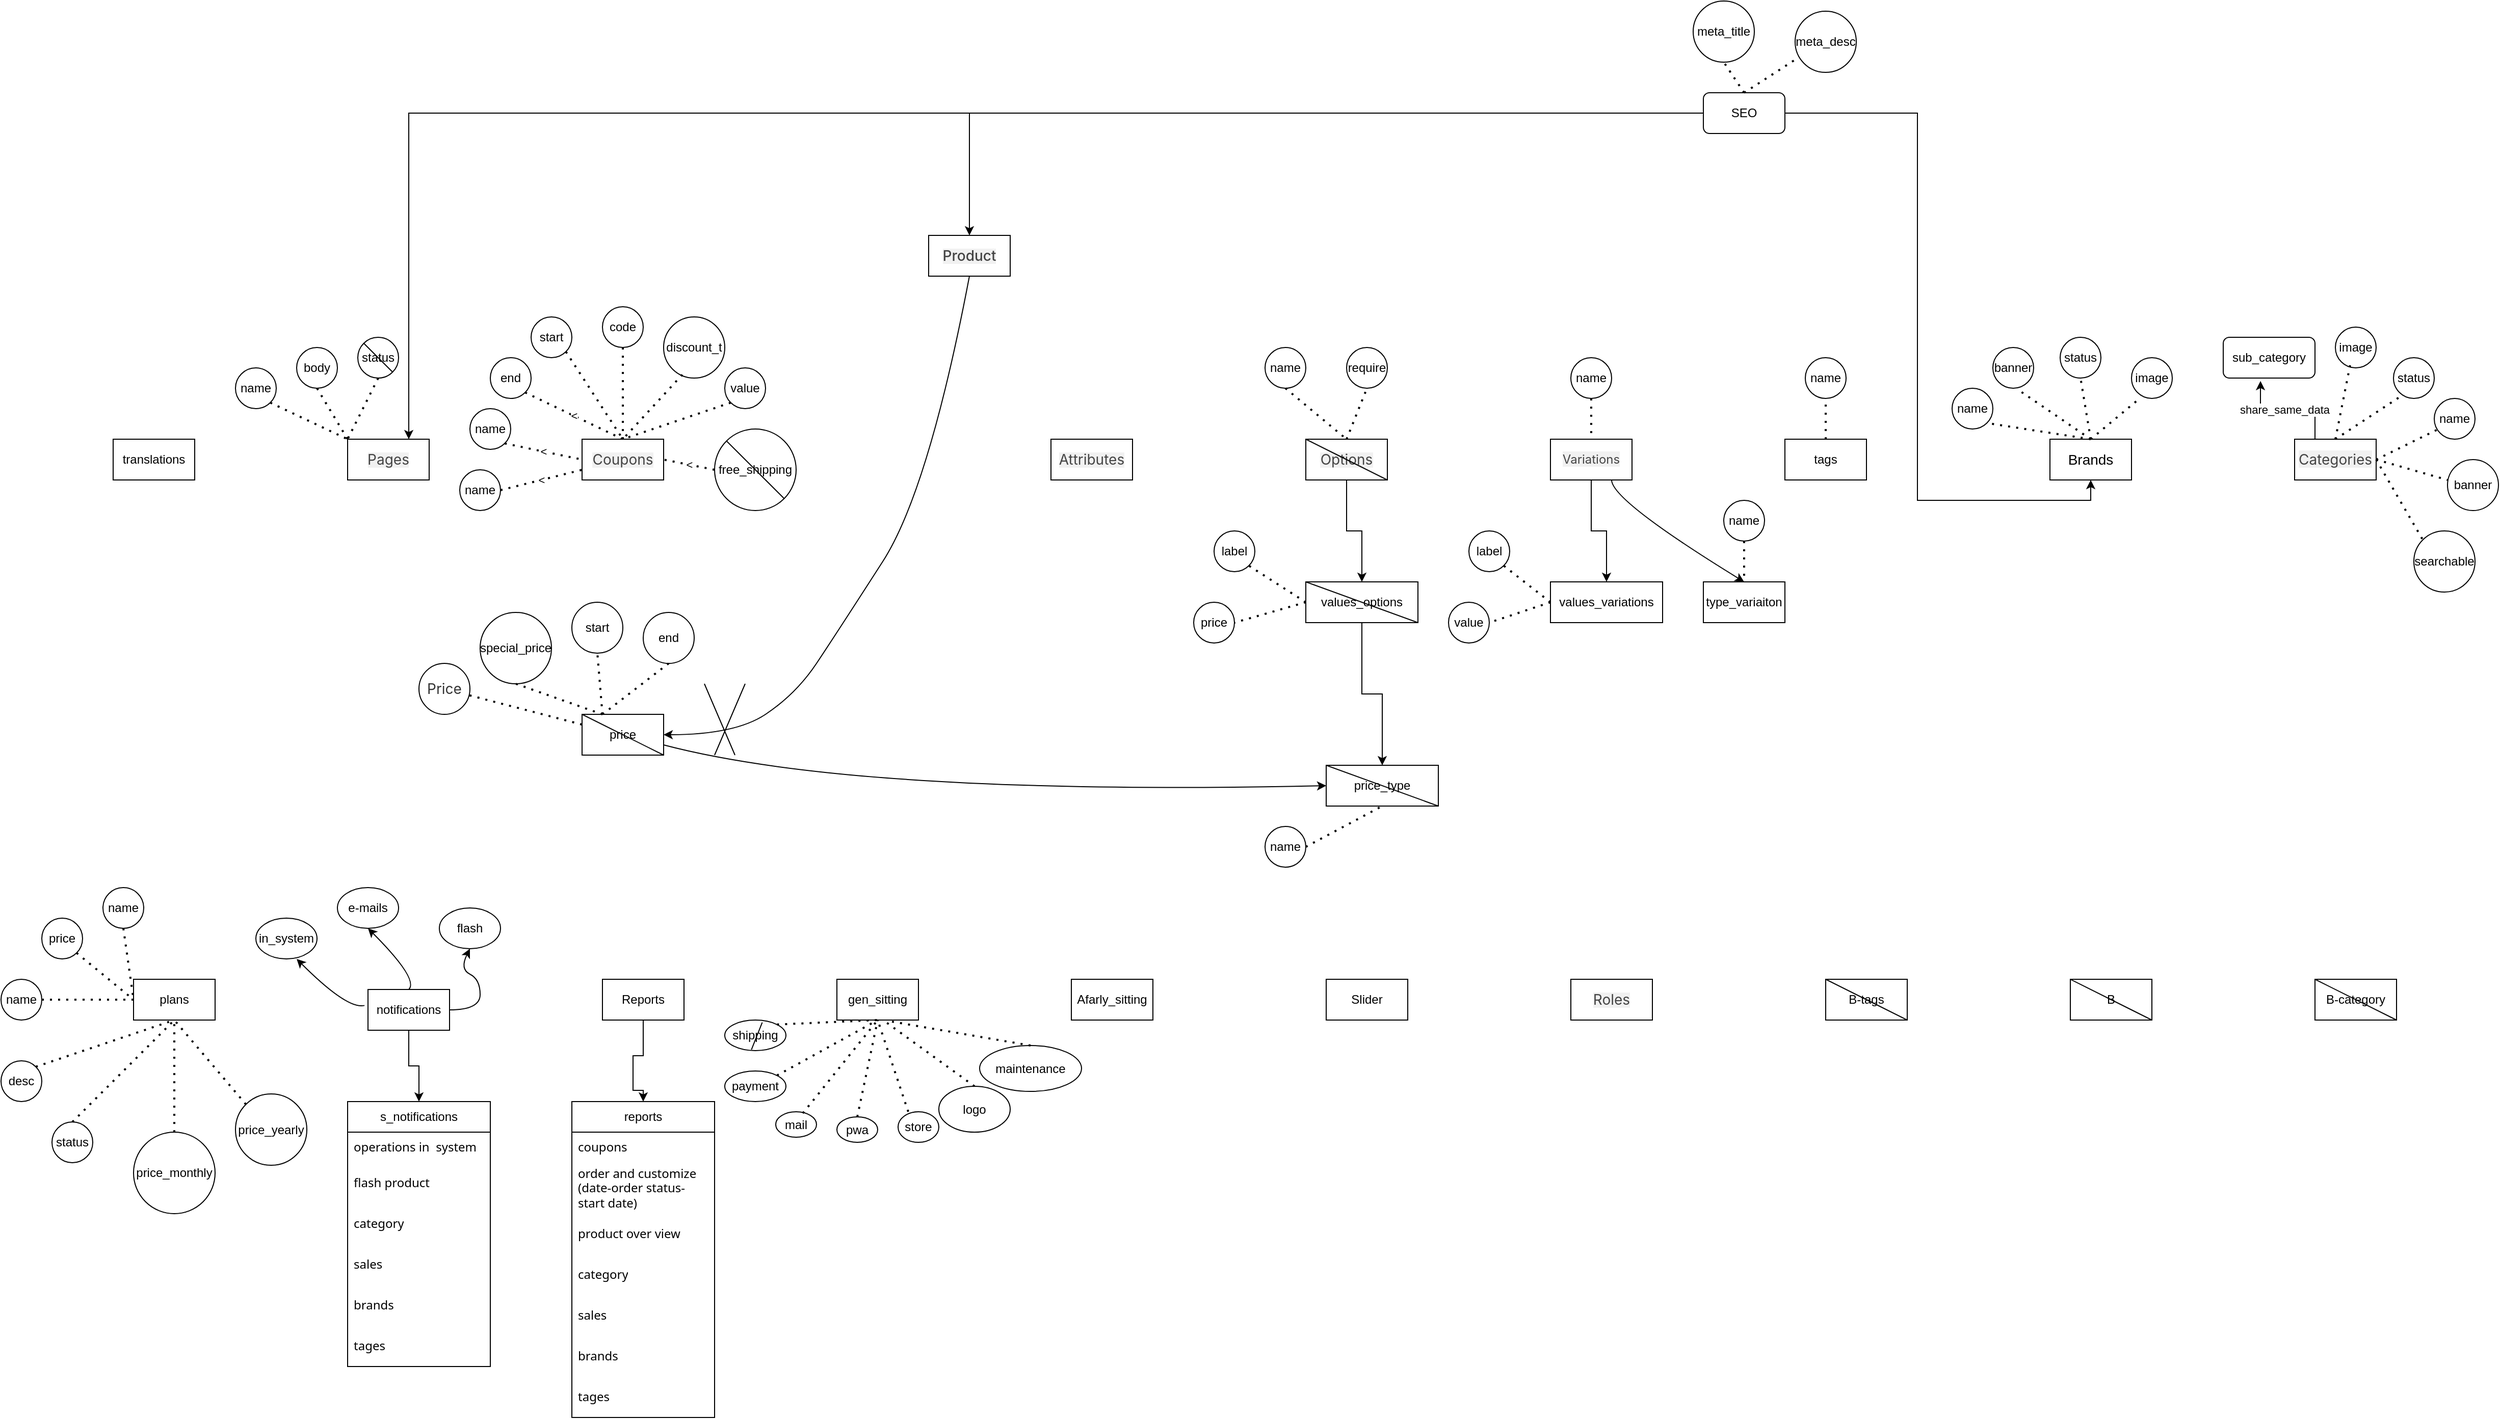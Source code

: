 <mxfile version="24.7.12">
  <diagram name="Page-1" id="F0mejwow4lHuoCeG6_dS">
    <mxGraphModel dx="2980" dy="3383" grid="1" gridSize="10" guides="1" tooltips="1" connect="1" arrows="1" fold="1" page="1" pageScale="1" pageWidth="827" pageHeight="1169" math="0" shadow="0">
      <root>
        <mxCell id="0" />
        <mxCell id="1" parent="0" />
        <mxCell id="DG_TkfumsjtoZNKu2Lvn-2" value="&lt;span style=&quot;color: rgb(68, 68, 68); font-family: Inter, sans-serif; text-align: start; background-color: rgb(241, 241, 241);&quot;&gt;&lt;font style=&quot;font-size: 14px;&quot;&gt;Coupons&lt;/font&gt;&lt;/span&gt;" style="rounded=0;whiteSpace=wrap;html=1;" parent="1" vertex="1">
          <mxGeometry x="-990" y="40" width="80" height="40" as="geometry" />
        </mxCell>
        <mxCell id="DG_TkfumsjtoZNKu2Lvn-11" value="&lt;span style=&quot;color: rgb(68, 68, 68); font-family: Inter, sans-serif; font-style: normal; font-variant-ligatures: normal; font-variant-caps: normal; font-weight: 500; letter-spacing: normal; orphans: 2; text-align: start; text-indent: 0px; text-transform: none; widows: 2; word-spacing: 0px; -webkit-text-stroke-width: 0px; white-space: normal; background-color: rgb(241, 241, 241); text-decoration-thickness: initial; text-decoration-style: initial; text-decoration-color: initial; float: none; display: inline !important;&quot;&gt;&lt;font style=&quot;font-size: 14px;&quot;&gt;Product&lt;/font&gt;&lt;/span&gt;" style="rounded=0;whiteSpace=wrap;html=1;" parent="1" vertex="1">
          <mxGeometry x="-650" y="-160" width="80" height="40" as="geometry" />
        </mxCell>
        <mxCell id="DG_TkfumsjtoZNKu2Lvn-12" value="&lt;span style=&quot;color: rgb(68, 68, 68); font-family: Inter, sans-serif; text-align: start; background-color: rgb(241, 241, 241);&quot;&gt;&lt;font style=&quot;font-size: 14px;&quot;&gt;Attributes&lt;/font&gt;&lt;/span&gt;" style="rounded=0;whiteSpace=wrap;html=1;" parent="1" vertex="1">
          <mxGeometry x="-530" y="40" width="80" height="40" as="geometry" />
        </mxCell>
        <mxCell id="DG_TkfumsjtoZNKu2Lvn-13" value="&lt;span style=&quot;color: rgb(68, 68, 68); font-family: Inter, sans-serif; font-size: 14px; text-align: start; background-color: rgb(241, 241, 241);&quot;&gt;Categories&lt;/span&gt;" style="rounded=0;whiteSpace=wrap;html=1;" parent="1" vertex="1">
          <mxGeometry x="690" y="40" width="80" height="40" as="geometry" />
        </mxCell>
        <mxCell id="RgJO_j_FokoBI12kP-A_-138" style="edgeStyle=orthogonalEdgeStyle;rounded=0;orthogonalLoop=1;jettySize=auto;html=1;" edge="1" parent="1" source="DG_TkfumsjtoZNKu2Lvn-14" target="RgJO_j_FokoBI12kP-A_-133">
          <mxGeometry relative="1" as="geometry" />
        </mxCell>
        <mxCell id="DG_TkfumsjtoZNKu2Lvn-14" value="&lt;span style=&quot;color: rgb(68, 68, 68); font-family: Inter, sans-serif; text-align: start; background-color: rgb(241, 241, 241);&quot;&gt;&lt;font style=&quot;font-size: 14px;&quot;&gt;Options&lt;/font&gt;&lt;/span&gt;" style="rounded=0;whiteSpace=wrap;html=1;" parent="1" vertex="1">
          <mxGeometry x="-280" y="40" width="80" height="40" as="geometry" />
        </mxCell>
        <mxCell id="DG_TkfumsjtoZNKu2Lvn-15" value="&lt;font style=&quot;font-size: 14px;&quot;&gt;Brands&lt;/font&gt;" style="rounded=0;whiteSpace=wrap;html=1;" parent="1" vertex="1">
          <mxGeometry x="450" y="40" width="80" height="40" as="geometry" />
        </mxCell>
        <mxCell id="DG_TkfumsjtoZNKu2Lvn-16" value="tags" style="rounded=0;whiteSpace=wrap;html=1;" parent="1" vertex="1">
          <mxGeometry x="190" y="40" width="80" height="40" as="geometry" />
        </mxCell>
        <mxCell id="RgJO_j_FokoBI12kP-A_-114" style="edgeStyle=orthogonalEdgeStyle;rounded=0;orthogonalLoop=1;jettySize=auto;html=1;" edge="1" parent="1" source="DG_TkfumsjtoZNKu2Lvn-17" target="RgJO_j_FokoBI12kP-A_-113">
          <mxGeometry relative="1" as="geometry" />
        </mxCell>
        <mxCell id="DG_TkfumsjtoZNKu2Lvn-17" value="&lt;span style=&quot;color: rgb(68, 68, 68); font-family: Inter, sans-serif; text-align: start; background-color: rgb(241, 241, 241);&quot;&gt;&lt;font style=&quot;font-size: 12px;&quot;&gt;Variations&lt;/font&gt;&lt;/span&gt;" style="rounded=0;whiteSpace=wrap;html=1;" parent="1" vertex="1">
          <mxGeometry x="-40" y="40" width="80" height="40" as="geometry" />
        </mxCell>
        <mxCell id="RgJO_j_FokoBI12kP-A_-30" style="edgeStyle=orthogonalEdgeStyle;rounded=0;orthogonalLoop=1;jettySize=auto;html=1;entryX=0.5;entryY=0;entryDx=0;entryDy=0;" edge="1" parent="1" source="DG_TkfumsjtoZNKu2Lvn-18" target="RgJO_j_FokoBI12kP-A_-22">
          <mxGeometry relative="1" as="geometry" />
        </mxCell>
        <mxCell id="DG_TkfumsjtoZNKu2Lvn-18" value="notifications" style="rounded=0;whiteSpace=wrap;html=1;" parent="1" vertex="1">
          <mxGeometry x="-1200" y="580" width="80" height="40" as="geometry" />
        </mxCell>
        <mxCell id="DG_TkfumsjtoZNKu2Lvn-19" value="Reports" style="rounded=0;whiteSpace=wrap;html=1;" parent="1" vertex="1">
          <mxGeometry x="-970" y="570" width="80" height="40" as="geometry" />
        </mxCell>
        <mxCell id="DG_TkfumsjtoZNKu2Lvn-20" value="gen_sitting" style="rounded=0;whiteSpace=wrap;html=1;" parent="1" vertex="1">
          <mxGeometry x="-740" y="570" width="80" height="40" as="geometry" />
        </mxCell>
        <mxCell id="DG_TkfumsjtoZNKu2Lvn-21" value="Afarly_sitting" style="rounded=0;whiteSpace=wrap;html=1;" parent="1" vertex="1">
          <mxGeometry x="-510" y="570" width="80" height="40" as="geometry" />
        </mxCell>
        <mxCell id="DG_TkfumsjtoZNKu2Lvn-22" value="Slider" style="rounded=0;whiteSpace=wrap;html=1;" parent="1" vertex="1">
          <mxGeometry x="-260" y="570" width="80" height="40" as="geometry" />
        </mxCell>
        <mxCell id="DG_TkfumsjtoZNKu2Lvn-23" value="&lt;span style=&quot;color: rgb(68, 68, 68); font-family: Inter, sans-serif; text-align: start; background-color: rgb(241, 241, 241);&quot;&gt;&lt;font style=&quot;font-size: 14px;&quot;&gt;Roles&lt;/font&gt;&lt;/span&gt;" style="rounded=0;whiteSpace=wrap;html=1;" parent="1" vertex="1">
          <mxGeometry x="-20" y="570" width="80" height="40" as="geometry" />
        </mxCell>
        <mxCell id="DG_TkfumsjtoZNKu2Lvn-24" value="B-tags" style="rounded=0;whiteSpace=wrap;html=1;" parent="1" vertex="1">
          <mxGeometry x="230" y="570" width="80" height="40" as="geometry" />
        </mxCell>
        <mxCell id="DG_TkfumsjtoZNKu2Lvn-25" value="B" style="rounded=0;whiteSpace=wrap;html=1;" parent="1" vertex="1">
          <mxGeometry x="470" y="570" width="80" height="40" as="geometry" />
        </mxCell>
        <mxCell id="DG_TkfumsjtoZNKu2Lvn-26" value="B-category" style="rounded=0;whiteSpace=wrap;html=1;" parent="1" vertex="1">
          <mxGeometry x="710" y="570" width="80" height="40" as="geometry" />
        </mxCell>
        <mxCell id="DG_TkfumsjtoZNKu2Lvn-27" value="translations" style="rounded=0;whiteSpace=wrap;html=1;" parent="1" vertex="1">
          <mxGeometry x="-1450" y="40" width="80" height="40" as="geometry" />
        </mxCell>
        <mxCell id="DG_TkfumsjtoZNKu2Lvn-28" value="&lt;span style=&quot;color: rgb(68, 68, 68); font-family: Inter, sans-serif; text-align: start; background-color: rgb(241, 241, 241);&quot;&gt;&lt;font style=&quot;font-size: 14px;&quot;&gt;Pages&lt;/font&gt;&lt;/span&gt;" style="rounded=0;whiteSpace=wrap;html=1;" parent="1" vertex="1">
          <mxGeometry x="-1220" y="40" width="80" height="40" as="geometry" />
        </mxCell>
        <mxCell id="RgJO_j_FokoBI12kP-A_-7" value="plans" style="rounded=0;whiteSpace=wrap;html=1;" vertex="1" parent="1">
          <mxGeometry x="-1430" y="570" width="80" height="40" as="geometry" />
        </mxCell>
        <mxCell id="RgJO_j_FokoBI12kP-A_-9" style="edgeStyle=orthogonalEdgeStyle;rounded=0;orthogonalLoop=1;jettySize=auto;html=1;exitX=0.5;exitY=1;exitDx=0;exitDy=0;entryX=0.5;entryY=0;entryDx=0;entryDy=0;" edge="1" parent="1" source="DG_TkfumsjtoZNKu2Lvn-19" target="RgJO_j_FokoBI12kP-A_-11">
          <mxGeometry relative="1" as="geometry">
            <mxPoint x="-940" y="680" as="targetPoint" />
            <Array as="points">
              <mxPoint x="-930" y="645" />
              <mxPoint x="-940" y="645" />
              <mxPoint x="-940" y="679" />
              <mxPoint x="-930" y="679" />
            </Array>
          </mxGeometry>
        </mxCell>
        <mxCell id="RgJO_j_FokoBI12kP-A_-11" value="reports" style="swimlane;fontStyle=0;childLayout=stackLayout;horizontal=1;startSize=30;horizontalStack=0;resizeParent=1;resizeParentMax=0;resizeLast=0;collapsible=1;marginBottom=0;whiteSpace=wrap;html=1;" vertex="1" parent="1">
          <mxGeometry x="-1000" y="690" width="140" height="310" as="geometry" />
        </mxCell>
        <mxCell id="RgJO_j_FokoBI12kP-A_-12" value="&lt;span style=&quot;font-family: Aptos, &amp;quot;Segoe UI&amp;quot;, &amp;quot;Helvetica Neue&amp;quot;, sans-serif; text-align: right; white-space-collapse: preserve;&quot;&gt;&lt;font style=&quot;font-size: 12px;&quot;&gt;coupons&lt;/font&gt;&lt;/span&gt;" style="text;strokeColor=none;fillColor=none;align=left;verticalAlign=middle;spacingLeft=4;spacingRight=4;overflow=hidden;points=[[0,0.5],[1,0.5]];portConstraint=eastwest;rotatable=0;whiteSpace=wrap;html=1;" vertex="1" parent="RgJO_j_FokoBI12kP-A_-11">
          <mxGeometry y="30" width="140" height="30" as="geometry" />
        </mxCell>
        <mxCell id="RgJO_j_FokoBI12kP-A_-13" value="&lt;span style=&quot;font-family: Aptos, &amp;quot;Segoe UI&amp;quot;, &amp;quot;Helvetica Neue&amp;quot;, sans-serif; text-align: right; white-space-collapse: preserve;&quot;&gt;order and customize (date-order status- start date)&lt;/span&gt;" style="text;strokeColor=none;fillColor=none;align=left;verticalAlign=middle;spacingLeft=4;spacingRight=4;overflow=hidden;points=[[0,0.5],[1,0.5]];portConstraint=eastwest;rotatable=0;whiteSpace=wrap;html=1;" vertex="1" parent="RgJO_j_FokoBI12kP-A_-11">
          <mxGeometry y="60" width="140" height="50" as="geometry" />
        </mxCell>
        <mxCell id="RgJO_j_FokoBI12kP-A_-16" value="&lt;span style=&quot;font-family: Aptos, &amp;quot;Segoe UI&amp;quot;, &amp;quot;Helvetica Neue&amp;quot;, sans-serif; text-align: right; white-space-collapse: preserve;&quot;&gt;product over view &lt;/span&gt;" style="text;strokeColor=none;fillColor=none;align=left;verticalAlign=middle;spacingLeft=4;spacingRight=4;overflow=hidden;points=[[0,0.5],[1,0.5]];portConstraint=eastwest;rotatable=0;whiteSpace=wrap;html=1;" vertex="1" parent="RgJO_j_FokoBI12kP-A_-11">
          <mxGeometry y="110" width="140" height="40" as="geometry" />
        </mxCell>
        <mxCell id="RgJO_j_FokoBI12kP-A_-21" value="&lt;span style=&quot;font-family: Aptos, &amp;quot;Segoe UI&amp;quot;, &amp;quot;Helvetica Neue&amp;quot;, sans-serif; text-align: right; white-space-collapse: preserve;&quot;&gt;&lt;font style=&quot;font-size: 12px;&quot;&gt;category&lt;/font&gt;&lt;/span&gt;" style="text;strokeColor=none;fillColor=none;align=left;verticalAlign=middle;spacingLeft=4;spacingRight=4;overflow=hidden;points=[[0,0.5],[1,0.5]];portConstraint=eastwest;rotatable=0;whiteSpace=wrap;html=1;" vertex="1" parent="RgJO_j_FokoBI12kP-A_-11">
          <mxGeometry y="150" width="140" height="40" as="geometry" />
        </mxCell>
        <mxCell id="RgJO_j_FokoBI12kP-A_-20" value="&lt;span style=&quot;font-family: Aptos, &amp;quot;Segoe UI&amp;quot;, &amp;quot;Helvetica Neue&amp;quot;, sans-serif; text-align: right; white-space-collapse: preserve;&quot;&gt;&lt;font style=&quot;font-size: 12px;&quot;&gt;sales&lt;/font&gt;&lt;/span&gt;" style="text;strokeColor=none;fillColor=none;align=left;verticalAlign=middle;spacingLeft=4;spacingRight=4;overflow=hidden;points=[[0,0.5],[1,0.5]];portConstraint=eastwest;rotatable=0;whiteSpace=wrap;html=1;" vertex="1" parent="RgJO_j_FokoBI12kP-A_-11">
          <mxGeometry y="190" width="140" height="40" as="geometry" />
        </mxCell>
        <mxCell id="RgJO_j_FokoBI12kP-A_-19" value="&lt;span style=&quot;font-family: Aptos, &amp;quot;Segoe UI&amp;quot;, &amp;quot;Helvetica Neue&amp;quot;, sans-serif; text-align: right; white-space-collapse: preserve;&quot;&gt;&lt;font style=&quot;font-size: 12px;&quot;&gt;brands&lt;/font&gt;&lt;/span&gt;" style="text;strokeColor=none;fillColor=none;align=left;verticalAlign=middle;spacingLeft=4;spacingRight=4;overflow=hidden;points=[[0,0.5],[1,0.5]];portConstraint=eastwest;rotatable=0;whiteSpace=wrap;html=1;" vertex="1" parent="RgJO_j_FokoBI12kP-A_-11">
          <mxGeometry y="230" width="140" height="40" as="geometry" />
        </mxCell>
        <mxCell id="RgJO_j_FokoBI12kP-A_-14" value="&lt;span style=&quot;font-family: Aptos, &amp;quot;Segoe UI&amp;quot;, &amp;quot;Helvetica Neue&amp;quot;, sans-serif; text-align: right; white-space-collapse: preserve;&quot;&gt;&lt;font style=&quot;font-size: 12px;&quot;&gt;tages&lt;/font&gt;&lt;/span&gt;" style="text;strokeColor=none;fillColor=none;align=left;verticalAlign=middle;spacingLeft=4;spacingRight=4;overflow=hidden;points=[[0,0.5],[1,0.5]];portConstraint=eastwest;rotatable=0;whiteSpace=wrap;html=1;" vertex="1" parent="RgJO_j_FokoBI12kP-A_-11">
          <mxGeometry y="270" width="140" height="40" as="geometry" />
        </mxCell>
        <mxCell id="RgJO_j_FokoBI12kP-A_-22" value="s_notifications" style="swimlane;fontStyle=0;childLayout=stackLayout;horizontal=1;startSize=30;horizontalStack=0;resizeParent=1;resizeParentMax=0;resizeLast=0;collapsible=1;marginBottom=0;whiteSpace=wrap;html=1;" vertex="1" parent="1">
          <mxGeometry x="-1220" y="690" width="140" height="260" as="geometry" />
        </mxCell>
        <mxCell id="RgJO_j_FokoBI12kP-A_-23" value="&lt;div style=&quot;text-align: right;&quot;&gt;&lt;span style=&quot;background-color: initial; white-space-collapse: preserve;&quot;&gt;&lt;font face=&quot;Aptos, Segoe UI, Helvetica Neue, sans-serif&quot;&gt;operations in  system&lt;/font&gt;&lt;/span&gt;&lt;/div&gt;" style="text;strokeColor=none;fillColor=none;align=left;verticalAlign=middle;spacingLeft=4;spacingRight=4;overflow=hidden;points=[[0,0.5],[1,0.5]];portConstraint=eastwest;rotatable=0;whiteSpace=wrap;html=1;" vertex="1" parent="RgJO_j_FokoBI12kP-A_-22">
          <mxGeometry y="30" width="140" height="30" as="geometry" />
        </mxCell>
        <mxCell id="RgJO_j_FokoBI12kP-A_-25" value="&lt;span style=&quot;font-family: Aptos, &amp;quot;Segoe UI&amp;quot;, &amp;quot;Helvetica Neue&amp;quot;, sans-serif; text-align: right; white-space-collapse: preserve;&quot;&gt;flash product&lt;/span&gt;" style="text;strokeColor=none;fillColor=none;align=left;verticalAlign=middle;spacingLeft=4;spacingRight=4;overflow=hidden;points=[[0,0.5],[1,0.5]];portConstraint=eastwest;rotatable=0;whiteSpace=wrap;html=1;" vertex="1" parent="RgJO_j_FokoBI12kP-A_-22">
          <mxGeometry y="60" width="140" height="40" as="geometry" />
        </mxCell>
        <mxCell id="RgJO_j_FokoBI12kP-A_-26" value="&lt;span style=&quot;font-family: Aptos, &amp;quot;Segoe UI&amp;quot;, &amp;quot;Helvetica Neue&amp;quot;, sans-serif; text-align: right; white-space-collapse: preserve;&quot;&gt;&lt;font style=&quot;font-size: 12px;&quot;&gt;category&lt;/font&gt;&lt;/span&gt;" style="text;strokeColor=none;fillColor=none;align=left;verticalAlign=middle;spacingLeft=4;spacingRight=4;overflow=hidden;points=[[0,0.5],[1,0.5]];portConstraint=eastwest;rotatable=0;whiteSpace=wrap;html=1;" vertex="1" parent="RgJO_j_FokoBI12kP-A_-22">
          <mxGeometry y="100" width="140" height="40" as="geometry" />
        </mxCell>
        <mxCell id="RgJO_j_FokoBI12kP-A_-27" value="&lt;span style=&quot;font-family: Aptos, &amp;quot;Segoe UI&amp;quot;, &amp;quot;Helvetica Neue&amp;quot;, sans-serif; text-align: right; white-space-collapse: preserve;&quot;&gt;&lt;font style=&quot;font-size: 12px;&quot;&gt;sales&lt;/font&gt;&lt;/span&gt;" style="text;strokeColor=none;fillColor=none;align=left;verticalAlign=middle;spacingLeft=4;spacingRight=4;overflow=hidden;points=[[0,0.5],[1,0.5]];portConstraint=eastwest;rotatable=0;whiteSpace=wrap;html=1;" vertex="1" parent="RgJO_j_FokoBI12kP-A_-22">
          <mxGeometry y="140" width="140" height="40" as="geometry" />
        </mxCell>
        <mxCell id="RgJO_j_FokoBI12kP-A_-28" value="&lt;span style=&quot;font-family: Aptos, &amp;quot;Segoe UI&amp;quot;, &amp;quot;Helvetica Neue&amp;quot;, sans-serif; text-align: right; white-space-collapse: preserve;&quot;&gt;&lt;font style=&quot;font-size: 12px;&quot;&gt;brands&lt;/font&gt;&lt;/span&gt;" style="text;strokeColor=none;fillColor=none;align=left;verticalAlign=middle;spacingLeft=4;spacingRight=4;overflow=hidden;points=[[0,0.5],[1,0.5]];portConstraint=eastwest;rotatable=0;whiteSpace=wrap;html=1;" vertex="1" parent="RgJO_j_FokoBI12kP-A_-22">
          <mxGeometry y="180" width="140" height="40" as="geometry" />
        </mxCell>
        <mxCell id="RgJO_j_FokoBI12kP-A_-29" value="&lt;span style=&quot;font-family: Aptos, &amp;quot;Segoe UI&amp;quot;, &amp;quot;Helvetica Neue&amp;quot;, sans-serif; text-align: right; white-space-collapse: preserve;&quot;&gt;&lt;font style=&quot;font-size: 12px;&quot;&gt;tages&lt;/font&gt;&lt;/span&gt;" style="text;strokeColor=none;fillColor=none;align=left;verticalAlign=middle;spacingLeft=4;spacingRight=4;overflow=hidden;points=[[0,0.5],[1,0.5]];portConstraint=eastwest;rotatable=0;whiteSpace=wrap;html=1;" vertex="1" parent="RgJO_j_FokoBI12kP-A_-22">
          <mxGeometry y="220" width="140" height="40" as="geometry" />
        </mxCell>
        <mxCell id="RgJO_j_FokoBI12kP-A_-31" value="flash" style="ellipse;whiteSpace=wrap;html=1;" vertex="1" parent="1">
          <mxGeometry x="-1130" y="500" width="60" height="40" as="geometry" />
        </mxCell>
        <mxCell id="RgJO_j_FokoBI12kP-A_-32" value="e-mails" style="ellipse;whiteSpace=wrap;html=1;" vertex="1" parent="1">
          <mxGeometry x="-1230" y="480" width="60" height="40" as="geometry" />
        </mxCell>
        <mxCell id="RgJO_j_FokoBI12kP-A_-33" value="in_system" style="ellipse;whiteSpace=wrap;html=1;" vertex="1" parent="1">
          <mxGeometry x="-1310" y="510" width="60" height="40" as="geometry" />
        </mxCell>
        <mxCell id="RgJO_j_FokoBI12kP-A_-37" value="" style="curved=1;endArrow=classic;html=1;rounded=0;exitX=0.5;exitY=0;exitDx=0;exitDy=0;" edge="1" parent="1" source="DG_TkfumsjtoZNKu2Lvn-18">
          <mxGeometry width="50" height="50" relative="1" as="geometry">
            <mxPoint x="-1200" y="570" as="sourcePoint" />
            <mxPoint x="-1200" y="520" as="targetPoint" />
            <Array as="points">
              <mxPoint x="-1150" y="570" />
              <mxPoint x="-1200" y="520" />
            </Array>
          </mxGeometry>
        </mxCell>
        <mxCell id="RgJO_j_FokoBI12kP-A_-38" value="" style="curved=1;endArrow=classic;html=1;rounded=0;exitX=-0.043;exitY=0.392;exitDx=0;exitDy=0;exitPerimeter=0;" edge="1" parent="1" source="DG_TkfumsjtoZNKu2Lvn-18">
          <mxGeometry width="50" height="50" relative="1" as="geometry">
            <mxPoint x="-1230" y="610" as="sourcePoint" />
            <mxPoint x="-1270" y="550" as="targetPoint" />
            <Array as="points">
              <mxPoint x="-1220" y="600" />
              <mxPoint x="-1270" y="550" />
            </Array>
          </mxGeometry>
        </mxCell>
        <mxCell id="RgJO_j_FokoBI12kP-A_-39" value="" style="curved=1;endArrow=classic;html=1;rounded=0;exitX=1;exitY=0.5;exitDx=0;exitDy=0;entryX=0.5;entryY=1;entryDx=0;entryDy=0;" edge="1" parent="1" source="DG_TkfumsjtoZNKu2Lvn-18" target="RgJO_j_FokoBI12kP-A_-31">
          <mxGeometry width="50" height="50" relative="1" as="geometry">
            <mxPoint x="-1100" y="610" as="sourcePoint" />
            <mxPoint x="-1140" y="550" as="targetPoint" />
            <Array as="points">
              <mxPoint x="-1090" y="600" />
              <mxPoint x="-1090" y="570" />
              <mxPoint x="-1110" y="560" />
            </Array>
          </mxGeometry>
        </mxCell>
        <mxCell id="RgJO_j_FokoBI12kP-A_-40" value="mail" style="ellipse;whiteSpace=wrap;html=1;" vertex="1" parent="1">
          <mxGeometry x="-800" y="700" width="40" height="25" as="geometry" />
        </mxCell>
        <mxCell id="RgJO_j_FokoBI12kP-A_-47" value="store" style="ellipse;whiteSpace=wrap;html=1;" vertex="1" parent="1">
          <mxGeometry x="-680" y="700" width="40" height="30" as="geometry" />
        </mxCell>
        <mxCell id="RgJO_j_FokoBI12kP-A_-48" value="pwa" style="ellipse;whiteSpace=wrap;html=1;" vertex="1" parent="1">
          <mxGeometry x="-740" y="705" width="40" height="25" as="geometry" />
        </mxCell>
        <mxCell id="RgJO_j_FokoBI12kP-A_-49" value="logo" style="ellipse;whiteSpace=wrap;html=1;" vertex="1" parent="1">
          <mxGeometry x="-640" y="675" width="70" height="45" as="geometry" />
        </mxCell>
        <mxCell id="RgJO_j_FokoBI12kP-A_-50" value="maintenance" style="ellipse;whiteSpace=wrap;html=1;" vertex="1" parent="1">
          <mxGeometry x="-600" y="635" width="100" height="45" as="geometry" />
        </mxCell>
        <mxCell id="RgJO_j_FokoBI12kP-A_-51" value="payment" style="ellipse;whiteSpace=wrap;html=1;" vertex="1" parent="1">
          <mxGeometry x="-850" y="660" width="60" height="30" as="geometry" />
        </mxCell>
        <mxCell id="RgJO_j_FokoBI12kP-A_-52" value="shipping" style="ellipse;whiteSpace=wrap;html=1;" vertex="1" parent="1">
          <mxGeometry x="-850" y="610" width="60" height="30" as="geometry" />
        </mxCell>
        <mxCell id="RgJO_j_FokoBI12kP-A_-63" value="" style="endArrow=none;dashed=1;html=1;dashPattern=1 3;strokeWidth=2;rounded=0;entryX=0.652;entryY=1.031;entryDx=0;entryDy=0;exitX=0.5;exitY=0;exitDx=0;exitDy=0;entryPerimeter=0;" edge="1" parent="1" source="RgJO_j_FokoBI12kP-A_-50" target="DG_TkfumsjtoZNKu2Lvn-20">
          <mxGeometry width="50" height="50" relative="1" as="geometry">
            <mxPoint x="-830" y="670" as="sourcePoint" />
            <mxPoint x="-780" y="620" as="targetPoint" />
            <Array as="points" />
          </mxGeometry>
        </mxCell>
        <mxCell id="RgJO_j_FokoBI12kP-A_-64" value="" style="endArrow=none;dashed=1;html=1;dashPattern=1 3;strokeWidth=2;rounded=0;entryX=0.587;entryY=1.031;entryDx=0;entryDy=0;entryPerimeter=0;exitX=0.5;exitY=0;exitDx=0;exitDy=0;" edge="1" parent="1" source="RgJO_j_FokoBI12kP-A_-49" target="DG_TkfumsjtoZNKu2Lvn-20">
          <mxGeometry width="50" height="50" relative="1" as="geometry">
            <mxPoint x="-830" y="670" as="sourcePoint" />
            <mxPoint x="-780" y="620" as="targetPoint" />
          </mxGeometry>
        </mxCell>
        <mxCell id="RgJO_j_FokoBI12kP-A_-65" value="" style="endArrow=none;dashed=1;html=1;dashPattern=1 3;strokeWidth=2;rounded=0;entryX=0.5;entryY=1;entryDx=0;entryDy=0;exitX=0.5;exitY=0;exitDx=0;exitDy=0;" edge="1" parent="1" source="RgJO_j_FokoBI12kP-A_-48" target="DG_TkfumsjtoZNKu2Lvn-20">
          <mxGeometry width="50" height="50" relative="1" as="geometry">
            <mxPoint x="-610" y="685" as="sourcePoint" />
            <mxPoint x="-683" y="621" as="targetPoint" />
          </mxGeometry>
        </mxCell>
        <mxCell id="RgJO_j_FokoBI12kP-A_-66" value="" style="endArrow=none;dashed=1;html=1;dashPattern=1 3;strokeWidth=2;rounded=0;entryX=0.5;entryY=1;entryDx=0;entryDy=0;" edge="1" parent="1" target="DG_TkfumsjtoZNKu2Lvn-20">
          <mxGeometry width="50" height="50" relative="1" as="geometry">
            <mxPoint x="-670" y="700" as="sourcePoint" />
            <mxPoint x="-673" y="631" as="targetPoint" />
            <Array as="points">
              <mxPoint x="-670" y="700" />
            </Array>
          </mxGeometry>
        </mxCell>
        <mxCell id="RgJO_j_FokoBI12kP-A_-67" value="" style="endArrow=none;dashed=1;html=1;dashPattern=1 3;strokeWidth=2;rounded=0;exitX=0.664;exitY=0.059;exitDx=0;exitDy=0;exitPerimeter=0;" edge="1" parent="1" source="RgJO_j_FokoBI12kP-A_-40">
          <mxGeometry width="50" height="50" relative="1" as="geometry">
            <mxPoint x="-590" y="705" as="sourcePoint" />
            <mxPoint x="-700" y="610" as="targetPoint" />
          </mxGeometry>
        </mxCell>
        <mxCell id="RgJO_j_FokoBI12kP-A_-68" value="" style="endArrow=none;dashed=1;html=1;dashPattern=1 3;strokeWidth=2;rounded=0;entryX=0.5;entryY=1;entryDx=0;entryDy=0;exitX=1;exitY=0;exitDx=0;exitDy=0;" edge="1" parent="1" source="RgJO_j_FokoBI12kP-A_-51" target="DG_TkfumsjtoZNKu2Lvn-20">
          <mxGeometry width="50" height="50" relative="1" as="geometry">
            <mxPoint x="-580" y="715" as="sourcePoint" />
            <mxPoint x="-653" y="651" as="targetPoint" />
          </mxGeometry>
        </mxCell>
        <mxCell id="RgJO_j_FokoBI12kP-A_-69" value="" style="endArrow=none;dashed=1;html=1;dashPattern=1 3;strokeWidth=2;rounded=0;exitX=1;exitY=0;exitDx=0;exitDy=0;" edge="1" parent="1" source="RgJO_j_FokoBI12kP-A_-52">
          <mxGeometry width="50" height="50" relative="1" as="geometry">
            <mxPoint x="-570" y="725" as="sourcePoint" />
            <mxPoint x="-700" y="610" as="targetPoint" />
          </mxGeometry>
        </mxCell>
        <mxCell id="RgJO_j_FokoBI12kP-A_-71" value="" style="endArrow=none;html=1;rounded=0;entryX=0.613;entryY=0.078;entryDx=0;entryDy=0;entryPerimeter=0;exitX=0.436;exitY=0.967;exitDx=0;exitDy=0;exitPerimeter=0;" edge="1" parent="1" source="RgJO_j_FokoBI12kP-A_-52" target="RgJO_j_FokoBI12kP-A_-52">
          <mxGeometry width="50" height="50" relative="1" as="geometry">
            <mxPoint x="-845" y="640" as="sourcePoint" />
            <mxPoint x="-795" y="590" as="targetPoint" />
          </mxGeometry>
        </mxCell>
        <mxCell id="RgJO_j_FokoBI12kP-A_-72" value="" style="endArrow=none;html=1;rounded=0;exitX=1;exitY=1;exitDx=0;exitDy=0;entryX=0;entryY=0;entryDx=0;entryDy=0;" edge="1" parent="1" source="DG_TkfumsjtoZNKu2Lvn-24" target="DG_TkfumsjtoZNKu2Lvn-24">
          <mxGeometry width="50" height="50" relative="1" as="geometry">
            <mxPoint x="160" y="580" as="sourcePoint" />
            <mxPoint x="210" y="530" as="targetPoint" />
          </mxGeometry>
        </mxCell>
        <mxCell id="RgJO_j_FokoBI12kP-A_-73" value="" style="endArrow=none;html=1;rounded=0;exitX=1;exitY=1;exitDx=0;exitDy=0;entryX=0;entryY=0;entryDx=0;entryDy=0;entryPerimeter=0;" edge="1" parent="1" source="DG_TkfumsjtoZNKu2Lvn-25" target="DG_TkfumsjtoZNKu2Lvn-25">
          <mxGeometry width="50" height="50" relative="1" as="geometry">
            <mxPoint x="320" y="620" as="sourcePoint" />
            <mxPoint x="240" y="580" as="targetPoint" />
            <Array as="points">
              <mxPoint x="510" y="590" />
            </Array>
          </mxGeometry>
        </mxCell>
        <mxCell id="RgJO_j_FokoBI12kP-A_-74" value="" style="endArrow=none;html=1;rounded=0;exitX=1;exitY=1;exitDx=0;exitDy=0;entryX=0;entryY=0;entryDx=0;entryDy=0;" edge="1" parent="1" source="DG_TkfumsjtoZNKu2Lvn-26" target="DG_TkfumsjtoZNKu2Lvn-26">
          <mxGeometry width="50" height="50" relative="1" as="geometry">
            <mxPoint x="330" y="630" as="sourcePoint" />
            <mxPoint x="250" y="590" as="targetPoint" />
          </mxGeometry>
        </mxCell>
        <mxCell id="RgJO_j_FokoBI12kP-A_-76" value="name&lt;span style=&quot;color: rgba(0, 0, 0, 0); font-family: monospace; font-size: 0px; text-align: start; text-wrap: nowrap;&quot;&gt;%3CmxGraphModel%3E%3Croot%3E%3CmxCell%20id%3D%220%22%2F%3E%3CmxCell%20id%3D%221%22%20parent%3D%220%22%2F%3E%3CmxCell%20id%3D%222%22%20value%3D%22%22%20style%3D%22endArrow%3Dnone%3Bhtml%3D1%3Brounded%3D0%3BexitX%3D1%3BexitY%3D1%3BexitDx%3D0%3BexitDy%3D0%3BentryX%3D0%3BentryY%3D0%3BentryDx%3D0%3BentryDy%3D0%3B%22%20edge%3D%221%22%20parent%3D%221%22%3E%3CmxGeometry%20width%3D%2250%22%20height%3D%2250%22%20relative%3D%221%22%20as%3D%22geometry%22%3E%3CmxPoint%20x%3D%22290%22%20y%3D%22400%22%20as%3D%22sourcePoint%22%2F%3E%3CmxPoint%20x%3D%22210%22%20y%3D%22360%22%20as%3D%22targetPoint%22%2F%3E%3C%2FmxGeometry%3E%3C%2FmxCell%3E%3C%2Froot%3E%3C%2FmxGraphModel%3E&lt;/span&gt;" style="ellipse;whiteSpace=wrap;html=1;aspect=fixed;" vertex="1" parent="1">
          <mxGeometry x="827" width="40" height="40" as="geometry" />
        </mxCell>
        <mxCell id="RgJO_j_FokoBI12kP-A_-77" value="image" style="ellipse;whiteSpace=wrap;html=1;aspect=fixed;" vertex="1" parent="1">
          <mxGeometry x="730" y="-70" width="40" height="40" as="geometry" />
        </mxCell>
        <mxCell id="RgJO_j_FokoBI12kP-A_-78" value="banner" style="ellipse;whiteSpace=wrap;html=1;aspect=fixed;" vertex="1" parent="1">
          <mxGeometry x="840" y="60" width="50" height="50" as="geometry" />
        </mxCell>
        <mxCell id="RgJO_j_FokoBI12kP-A_-79" value="status" style="ellipse;whiteSpace=wrap;html=1;aspect=fixed;" vertex="1" parent="1">
          <mxGeometry x="787" y="-40" width="40" height="40" as="geometry" />
        </mxCell>
        <mxCell id="RgJO_j_FokoBI12kP-A_-80" value="searchable" style="ellipse;whiteSpace=wrap;html=1;aspect=fixed;" vertex="1" parent="1">
          <mxGeometry x="807" y="130" width="60" height="60" as="geometry" />
        </mxCell>
        <mxCell id="RgJO_j_FokoBI12kP-A_-81" value="" style="endArrow=none;dashed=1;html=1;dashPattern=1 3;strokeWidth=2;rounded=0;exitX=0.5;exitY=0;exitDx=0;exitDy=0;entryX=0.164;entryY=0.957;entryDx=0;entryDy=0;entryPerimeter=0;" edge="1" parent="1" source="DG_TkfumsjtoZNKu2Lvn-13" target="RgJO_j_FokoBI12kP-A_-79">
          <mxGeometry width="50" height="50" relative="1" as="geometry">
            <mxPoint x="770" y="30" as="sourcePoint" />
            <mxPoint x="820" y="-20" as="targetPoint" />
            <Array as="points" />
          </mxGeometry>
        </mxCell>
        <mxCell id="RgJO_j_FokoBI12kP-A_-82" value="" style="endArrow=none;dashed=1;html=1;dashPattern=1 3;strokeWidth=2;rounded=0;exitX=1;exitY=0.5;exitDx=0;exitDy=0;entryX=0.121;entryY=0.743;entryDx=0;entryDy=0;entryPerimeter=0;" edge="1" parent="1" source="DG_TkfumsjtoZNKu2Lvn-13" target="RgJO_j_FokoBI12kP-A_-76">
          <mxGeometry width="50" height="50" relative="1" as="geometry">
            <mxPoint x="740" y="50" as="sourcePoint" />
            <mxPoint x="804" y="8" as="targetPoint" />
            <Array as="points" />
          </mxGeometry>
        </mxCell>
        <mxCell id="RgJO_j_FokoBI12kP-A_-83" value="" style="endArrow=none;dashed=1;html=1;dashPattern=1 3;strokeWidth=2;rounded=0;exitX=1;exitY=0.5;exitDx=0;exitDy=0;entryX=0;entryY=0.4;entryDx=0;entryDy=0;entryPerimeter=0;" edge="1" parent="1" source="DG_TkfumsjtoZNKu2Lvn-13" target="RgJO_j_FokoBI12kP-A_-78">
          <mxGeometry width="50" height="50" relative="1" as="geometry">
            <mxPoint x="750" y="60" as="sourcePoint" />
            <mxPoint x="814" y="18" as="targetPoint" />
            <Array as="points" />
          </mxGeometry>
        </mxCell>
        <mxCell id="RgJO_j_FokoBI12kP-A_-84" value="" style="endArrow=none;dashed=1;html=1;dashPattern=1 3;strokeWidth=2;rounded=0;exitX=1;exitY=0.5;exitDx=0;exitDy=0;entryX=0;entryY=0;entryDx=0;entryDy=0;" edge="1" parent="1" source="DG_TkfumsjtoZNKu2Lvn-13" target="RgJO_j_FokoBI12kP-A_-80">
          <mxGeometry width="50" height="50" relative="1" as="geometry">
            <mxPoint x="760" y="70" as="sourcePoint" />
            <mxPoint x="824" y="28" as="targetPoint" />
            <Array as="points" />
          </mxGeometry>
        </mxCell>
        <mxCell id="RgJO_j_FokoBI12kP-A_-85" value="" style="endArrow=none;dashed=1;html=1;dashPattern=1 3;strokeWidth=2;rounded=0;exitX=0.5;exitY=0;exitDx=0;exitDy=0;entryX=0.361;entryY=0.936;entryDx=0;entryDy=0;entryPerimeter=0;" edge="1" parent="1" source="DG_TkfumsjtoZNKu2Lvn-13" target="RgJO_j_FokoBI12kP-A_-77">
          <mxGeometry width="50" height="50" relative="1" as="geometry">
            <mxPoint x="770" y="80" as="sourcePoint" />
            <mxPoint x="834" y="38" as="targetPoint" />
            <Array as="points" />
          </mxGeometry>
        </mxCell>
        <mxCell id="RgJO_j_FokoBI12kP-A_-86" value="sub_category" style="rounded=1;whiteSpace=wrap;html=1;" vertex="1" parent="1">
          <mxGeometry x="620" y="-60" width="90" height="40" as="geometry" />
        </mxCell>
        <mxCell id="RgJO_j_FokoBI12kP-A_-87" style="edgeStyle=orthogonalEdgeStyle;rounded=0;orthogonalLoop=1;jettySize=auto;html=1;entryX=0.406;entryY=1.071;entryDx=0;entryDy=0;entryPerimeter=0;exitX=0.25;exitY=0;exitDx=0;exitDy=0;" edge="1" parent="1" source="DG_TkfumsjtoZNKu2Lvn-13" target="RgJO_j_FokoBI12kP-A_-86">
          <mxGeometry relative="1" as="geometry" />
        </mxCell>
        <mxCell id="RgJO_j_FokoBI12kP-A_-88" value="share_same_data" style="edgeLabel;html=1;align=center;verticalAlign=middle;resizable=0;points=[];" vertex="1" connectable="0" parent="RgJO_j_FokoBI12kP-A_-87">
          <mxGeometry x="-0.07" y="1" relative="1" as="geometry">
            <mxPoint x="-9" as="offset" />
          </mxGeometry>
        </mxCell>
        <mxCell id="RgJO_j_FokoBI12kP-A_-90" value="status" style="ellipse;whiteSpace=wrap;html=1;aspect=fixed;" vertex="1" parent="1">
          <mxGeometry x="460" y="-60" width="40" height="40" as="geometry" />
        </mxCell>
        <mxCell id="RgJO_j_FokoBI12kP-A_-91" value="banner" style="ellipse;whiteSpace=wrap;html=1;aspect=fixed;" vertex="1" parent="1">
          <mxGeometry x="394" y="-50" width="40" height="40" as="geometry" />
        </mxCell>
        <mxCell id="RgJO_j_FokoBI12kP-A_-92" value="name" style="ellipse;whiteSpace=wrap;html=1;aspect=fixed;" vertex="1" parent="1">
          <mxGeometry x="354" y="-10" width="40" height="40" as="geometry" />
        </mxCell>
        <mxCell id="RgJO_j_FokoBI12kP-A_-93" value="image" style="ellipse;whiteSpace=wrap;html=1;aspect=fixed;" vertex="1" parent="1">
          <mxGeometry x="530" y="-40" width="40" height="40" as="geometry" />
        </mxCell>
        <mxCell id="RgJO_j_FokoBI12kP-A_-94" value="meta_title" style="ellipse;whiteSpace=wrap;html=1;aspect=fixed;" vertex="1" parent="1">
          <mxGeometry x="100" y="-390" width="60" height="60" as="geometry" />
        </mxCell>
        <mxCell id="RgJO_j_FokoBI12kP-A_-95" value="meta_desc" style="ellipse;whiteSpace=wrap;html=1;aspect=fixed;" vertex="1" parent="1">
          <mxGeometry x="200" y="-380" width="60" height="60" as="geometry" />
        </mxCell>
        <mxCell id="RgJO_j_FokoBI12kP-A_-99" style="edgeStyle=orthogonalEdgeStyle;rounded=0;orthogonalLoop=1;jettySize=auto;html=1;entryX=0.5;entryY=1;entryDx=0;entryDy=0;" edge="1" parent="1" source="RgJO_j_FokoBI12kP-A_-96" target="DG_TkfumsjtoZNKu2Lvn-15">
          <mxGeometry relative="1" as="geometry" />
        </mxCell>
        <mxCell id="RgJO_j_FokoBI12kP-A_-189" style="edgeStyle=orthogonalEdgeStyle;rounded=0;orthogonalLoop=1;jettySize=auto;html=1;entryX=0.75;entryY=0;entryDx=0;entryDy=0;" edge="1" parent="1" source="RgJO_j_FokoBI12kP-A_-96" target="DG_TkfumsjtoZNKu2Lvn-28">
          <mxGeometry relative="1" as="geometry">
            <mxPoint x="-1160" y="20" as="targetPoint" />
          </mxGeometry>
        </mxCell>
        <mxCell id="RgJO_j_FokoBI12kP-A_-190" style="edgeStyle=orthogonalEdgeStyle;rounded=0;orthogonalLoop=1;jettySize=auto;html=1;entryX=0.5;entryY=0;entryDx=0;entryDy=0;" edge="1" parent="1" source="RgJO_j_FokoBI12kP-A_-96" target="DG_TkfumsjtoZNKu2Lvn-11">
          <mxGeometry relative="1" as="geometry" />
        </mxCell>
        <mxCell id="RgJO_j_FokoBI12kP-A_-96" value="SEO" style="rounded=1;whiteSpace=wrap;html=1;" vertex="1" parent="1">
          <mxGeometry x="110" y="-300" width="80" height="40" as="geometry" />
        </mxCell>
        <mxCell id="RgJO_j_FokoBI12kP-A_-97" value="" style="endArrow=none;dashed=1;html=1;dashPattern=1 3;strokeWidth=2;rounded=0;exitX=0.5;exitY=0;exitDx=0;exitDy=0;entryX=0.5;entryY=1;entryDx=0;entryDy=0;" edge="1" parent="1" source="RgJO_j_FokoBI12kP-A_-96" target="RgJO_j_FokoBI12kP-A_-94">
          <mxGeometry width="50" height="50" relative="1" as="geometry">
            <mxPoint x="90" y="-250" as="sourcePoint" />
            <mxPoint x="140" y="-300" as="targetPoint" />
          </mxGeometry>
        </mxCell>
        <mxCell id="RgJO_j_FokoBI12kP-A_-98" value="" style="endArrow=none;dashed=1;html=1;dashPattern=1 3;strokeWidth=2;rounded=0;exitX=0.5;exitY=0;exitDx=0;exitDy=0;entryX=0.064;entryY=0.752;entryDx=0;entryDy=0;entryPerimeter=0;" edge="1" parent="1" source="RgJO_j_FokoBI12kP-A_-96" target="RgJO_j_FokoBI12kP-A_-95">
          <mxGeometry width="50" height="50" relative="1" as="geometry">
            <mxPoint x="160" y="-290" as="sourcePoint" />
            <mxPoint x="140" y="-320" as="targetPoint" />
          </mxGeometry>
        </mxCell>
        <mxCell id="RgJO_j_FokoBI12kP-A_-101" value="" style="endArrow=none;dashed=1;html=1;dashPattern=1 3;strokeWidth=2;rounded=0;exitX=0.5;exitY=0;exitDx=0;exitDy=0;entryX=0.218;entryY=0.986;entryDx=0;entryDy=0;entryPerimeter=0;" edge="1" parent="1" source="DG_TkfumsjtoZNKu2Lvn-15" target="RgJO_j_FokoBI12kP-A_-93">
          <mxGeometry width="50" height="50" relative="1" as="geometry">
            <mxPoint x="450" y="120" as="sourcePoint" />
            <mxPoint x="500" y="70" as="targetPoint" />
          </mxGeometry>
        </mxCell>
        <mxCell id="RgJO_j_FokoBI12kP-A_-102" value="" style="endArrow=none;dashed=1;html=1;dashPattern=1 3;strokeWidth=2;rounded=0;entryX=0.5;entryY=1;entryDx=0;entryDy=0;" edge="1" parent="1" target="RgJO_j_FokoBI12kP-A_-90">
          <mxGeometry width="50" height="50" relative="1" as="geometry">
            <mxPoint x="490" y="40" as="sourcePoint" />
            <mxPoint x="549" y="9" as="targetPoint" />
          </mxGeometry>
        </mxCell>
        <mxCell id="RgJO_j_FokoBI12kP-A_-103" value="" style="endArrow=none;dashed=1;html=1;dashPattern=1 3;strokeWidth=2;rounded=0;entryX=0.618;entryY=1.036;entryDx=0;entryDy=0;entryPerimeter=0;" edge="1" parent="1" target="RgJO_j_FokoBI12kP-A_-91">
          <mxGeometry width="50" height="50" relative="1" as="geometry">
            <mxPoint x="490" y="40" as="sourcePoint" />
            <mxPoint x="559" y="19" as="targetPoint" />
          </mxGeometry>
        </mxCell>
        <mxCell id="RgJO_j_FokoBI12kP-A_-104" value="" style="endArrow=none;dashed=1;html=1;dashPattern=1 3;strokeWidth=2;rounded=0;exitX=0.5;exitY=0;exitDx=0;exitDy=0;entryX=1;entryY=1;entryDx=0;entryDy=0;" edge="1" parent="1" source="DG_TkfumsjtoZNKu2Lvn-15" target="RgJO_j_FokoBI12kP-A_-92">
          <mxGeometry width="50" height="50" relative="1" as="geometry">
            <mxPoint x="520" y="70" as="sourcePoint" />
            <mxPoint x="569" y="29" as="targetPoint" />
          </mxGeometry>
        </mxCell>
        <mxCell id="RgJO_j_FokoBI12kP-A_-105" value="name" style="ellipse;whiteSpace=wrap;html=1;aspect=fixed;" vertex="1" parent="1">
          <mxGeometry x="210" y="-40" width="40" height="40" as="geometry" />
        </mxCell>
        <mxCell id="RgJO_j_FokoBI12kP-A_-106" value="" style="endArrow=none;dashed=1;html=1;dashPattern=1 3;strokeWidth=2;rounded=0;exitX=0.5;exitY=0;exitDx=0;exitDy=0;entryX=0.5;entryY=1;entryDx=0;entryDy=0;" edge="1" parent="1" source="DG_TkfumsjtoZNKu2Lvn-16" target="RgJO_j_FokoBI12kP-A_-105">
          <mxGeometry width="50" height="50" relative="1" as="geometry">
            <mxPoint x="190" y="160" as="sourcePoint" />
            <mxPoint x="240" y="110" as="targetPoint" />
          </mxGeometry>
        </mxCell>
        <mxCell id="RgJO_j_FokoBI12kP-A_-109" value="name" style="ellipse;whiteSpace=wrap;html=1;aspect=fixed;" vertex="1" parent="1">
          <mxGeometry x="-20" y="-40" width="40" height="40" as="geometry" />
        </mxCell>
        <mxCell id="RgJO_j_FokoBI12kP-A_-111" value="" style="endArrow=none;dashed=1;html=1;dashPattern=1 3;strokeWidth=2;rounded=0;entryX=0.5;entryY=0;entryDx=0;entryDy=0;exitX=0.5;exitY=1;exitDx=0;exitDy=0;" edge="1" parent="1" source="RgJO_j_FokoBI12kP-A_-109" target="DG_TkfumsjtoZNKu2Lvn-17">
          <mxGeometry width="50" height="50" relative="1" as="geometry">
            <mxPoint x="-20" y="150" as="sourcePoint" />
            <mxPoint x="30" y="100" as="targetPoint" />
          </mxGeometry>
        </mxCell>
        <mxCell id="RgJO_j_FokoBI12kP-A_-113" value="values_variations" style="rounded=0;whiteSpace=wrap;html=1;" vertex="1" parent="1">
          <mxGeometry x="-40" y="180" width="110" height="40" as="geometry" />
        </mxCell>
        <mxCell id="RgJO_j_FokoBI12kP-A_-115" value="value" style="ellipse;whiteSpace=wrap;html=1;aspect=fixed;" vertex="1" parent="1">
          <mxGeometry x="-140" y="200" width="40" height="40" as="geometry" />
        </mxCell>
        <mxCell id="RgJO_j_FokoBI12kP-A_-116" value="label" style="ellipse;whiteSpace=wrap;html=1;aspect=fixed;" vertex="1" parent="1">
          <mxGeometry x="-120" y="130" width="40" height="40" as="geometry" />
        </mxCell>
        <mxCell id="RgJO_j_FokoBI12kP-A_-117" value="" style="endArrow=none;dashed=1;html=1;dashPattern=1 3;strokeWidth=2;rounded=0;exitX=0;exitY=0.5;exitDx=0;exitDy=0;entryX=1;entryY=1;entryDx=0;entryDy=0;" edge="1" parent="1" source="RgJO_j_FokoBI12kP-A_-113" target="RgJO_j_FokoBI12kP-A_-116">
          <mxGeometry width="50" height="50" relative="1" as="geometry">
            <mxPoint x="-20" y="150" as="sourcePoint" />
            <mxPoint x="30" y="100" as="targetPoint" />
          </mxGeometry>
        </mxCell>
        <mxCell id="RgJO_j_FokoBI12kP-A_-118" value="" style="endArrow=none;dashed=1;html=1;dashPattern=1 3;strokeWidth=2;rounded=0;exitX=0;exitY=0.5;exitDx=0;exitDy=0;entryX=1;entryY=0.5;entryDx=0;entryDy=0;" edge="1" parent="1" source="RgJO_j_FokoBI12kP-A_-113" target="RgJO_j_FokoBI12kP-A_-115">
          <mxGeometry width="50" height="50" relative="1" as="geometry">
            <mxPoint x="-30" y="210" as="sourcePoint" />
            <mxPoint x="-76" y="174" as="targetPoint" />
          </mxGeometry>
        </mxCell>
        <mxCell id="RgJO_j_FokoBI12kP-A_-119" value="type_variaiton" style="rounded=0;whiteSpace=wrap;html=1;" vertex="1" parent="1">
          <mxGeometry x="110" y="180" width="80" height="40" as="geometry" />
        </mxCell>
        <mxCell id="RgJO_j_FokoBI12kP-A_-120" value="name" style="ellipse;whiteSpace=wrap;html=1;aspect=fixed;" vertex="1" parent="1">
          <mxGeometry x="130" y="100" width="40" height="40" as="geometry" />
        </mxCell>
        <mxCell id="RgJO_j_FokoBI12kP-A_-121" value="" style="endArrow=none;dashed=1;html=1;dashPattern=1 3;strokeWidth=2;rounded=0;entryX=0.5;entryY=0;entryDx=0;entryDy=0;exitX=0.5;exitY=1;exitDx=0;exitDy=0;" edge="1" parent="1" source="RgJO_j_FokoBI12kP-A_-120" target="RgJO_j_FokoBI12kP-A_-119">
          <mxGeometry width="50" height="50" relative="1" as="geometry">
            <mxPoint x="20" y="150" as="sourcePoint" />
            <mxPoint x="70" y="100" as="targetPoint" />
          </mxGeometry>
        </mxCell>
        <mxCell id="RgJO_j_FokoBI12kP-A_-122" value="" style="curved=1;endArrow=classic;html=1;rounded=0;exitX=0.75;exitY=1;exitDx=0;exitDy=0;" edge="1" parent="1" source="DG_TkfumsjtoZNKu2Lvn-17">
          <mxGeometry width="50" height="50" relative="1" as="geometry">
            <mxPoint x="20" y="150" as="sourcePoint" />
            <mxPoint x="150" y="180" as="targetPoint" />
            <Array as="points">
              <mxPoint x="20" y="100" />
            </Array>
          </mxGeometry>
        </mxCell>
        <mxCell id="RgJO_j_FokoBI12kP-A_-123" value="require" style="ellipse;whiteSpace=wrap;html=1;aspect=fixed;" vertex="1" parent="1">
          <mxGeometry x="-240" y="-50" width="40" height="40" as="geometry" />
        </mxCell>
        <mxCell id="RgJO_j_FokoBI12kP-A_-126" value="name" style="ellipse;whiteSpace=wrap;html=1;aspect=fixed;" vertex="1" parent="1">
          <mxGeometry x="-320" y="-50" width="40" height="40" as="geometry" />
        </mxCell>
        <mxCell id="RgJO_j_FokoBI12kP-A_-131" value="" style="endArrow=none;dashed=1;html=1;dashPattern=1 3;strokeWidth=2;rounded=0;entryX=0.5;entryY=0;entryDx=0;entryDy=0;exitX=0.5;exitY=1;exitDx=0;exitDy=0;" edge="1" parent="1" source="RgJO_j_FokoBI12kP-A_-126" target="DG_TkfumsjtoZNKu2Lvn-14">
          <mxGeometry width="50" height="50" relative="1" as="geometry">
            <mxPoint x="-240" y="210" as="sourcePoint" />
            <mxPoint x="-190" y="160" as="targetPoint" />
          </mxGeometry>
        </mxCell>
        <mxCell id="RgJO_j_FokoBI12kP-A_-132" value="" style="endArrow=none;dashed=1;html=1;dashPattern=1 3;strokeWidth=2;rounded=0;exitX=0.5;exitY=0;exitDx=0;exitDy=0;entryX=0.5;entryY=1;entryDx=0;entryDy=0;" edge="1" parent="1" source="DG_TkfumsjtoZNKu2Lvn-14" target="RgJO_j_FokoBI12kP-A_-123">
          <mxGeometry width="50" height="50" relative="1" as="geometry">
            <mxPoint x="-240" y="210" as="sourcePoint" />
            <mxPoint x="-190" y="160" as="targetPoint" />
          </mxGeometry>
        </mxCell>
        <mxCell id="RgJO_j_FokoBI12kP-A_-145" style="edgeStyle=orthogonalEdgeStyle;rounded=0;orthogonalLoop=1;jettySize=auto;html=1;entryX=0.5;entryY=0;entryDx=0;entryDy=0;" edge="1" parent="1" source="RgJO_j_FokoBI12kP-A_-133" target="RgJO_j_FokoBI12kP-A_-139">
          <mxGeometry relative="1" as="geometry" />
        </mxCell>
        <mxCell id="RgJO_j_FokoBI12kP-A_-133" value="values_options" style="rounded=0;whiteSpace=wrap;html=1;" vertex="1" parent="1">
          <mxGeometry x="-280" y="180" width="110" height="40" as="geometry" />
        </mxCell>
        <mxCell id="RgJO_j_FokoBI12kP-A_-134" value="price" style="ellipse;whiteSpace=wrap;html=1;aspect=fixed;" vertex="1" parent="1">
          <mxGeometry x="-390" y="200" width="40" height="40" as="geometry" />
        </mxCell>
        <mxCell id="RgJO_j_FokoBI12kP-A_-135" value="label" style="ellipse;whiteSpace=wrap;html=1;aspect=fixed;" vertex="1" parent="1">
          <mxGeometry x="-370" y="130" width="40" height="40" as="geometry" />
        </mxCell>
        <mxCell id="RgJO_j_FokoBI12kP-A_-136" value="" style="endArrow=none;dashed=1;html=1;dashPattern=1 3;strokeWidth=2;rounded=0;exitX=0;exitY=0.5;exitDx=0;exitDy=0;entryX=1;entryY=1;entryDx=0;entryDy=0;" edge="1" parent="1" source="RgJO_j_FokoBI12kP-A_-133" target="RgJO_j_FokoBI12kP-A_-135">
          <mxGeometry width="50" height="50" relative="1" as="geometry">
            <mxPoint x="-300" y="150" as="sourcePoint" />
            <mxPoint x="-250" y="100" as="targetPoint" />
          </mxGeometry>
        </mxCell>
        <mxCell id="RgJO_j_FokoBI12kP-A_-137" value="" style="endArrow=none;dashed=1;html=1;dashPattern=1 3;strokeWidth=2;rounded=0;exitX=0;exitY=0.5;exitDx=0;exitDy=0;entryX=1;entryY=0.5;entryDx=0;entryDy=0;" edge="1" parent="1" source="RgJO_j_FokoBI12kP-A_-133" target="RgJO_j_FokoBI12kP-A_-134">
          <mxGeometry width="50" height="50" relative="1" as="geometry">
            <mxPoint x="-310" y="210" as="sourcePoint" />
            <mxPoint x="-356" y="174" as="targetPoint" />
          </mxGeometry>
        </mxCell>
        <mxCell id="RgJO_j_FokoBI12kP-A_-139" value="price_type" style="rounded=0;whiteSpace=wrap;html=1;" vertex="1" parent="1">
          <mxGeometry x="-260" y="360" width="110" height="40" as="geometry" />
        </mxCell>
        <mxCell id="RgJO_j_FokoBI12kP-A_-140" value="" style="endArrow=none;html=1;rounded=0;entryX=1;entryY=1;entryDx=0;entryDy=0;exitX=0;exitY=0;exitDx=0;exitDy=0;" edge="1" parent="1" source="RgJO_j_FokoBI12kP-A_-139" target="RgJO_j_FokoBI12kP-A_-139">
          <mxGeometry width="50" height="50" relative="1" as="geometry">
            <mxPoint x="-240" y="380" as="sourcePoint" />
            <mxPoint x="-190" y="330" as="targetPoint" />
          </mxGeometry>
        </mxCell>
        <mxCell id="RgJO_j_FokoBI12kP-A_-143" value="name" style="ellipse;whiteSpace=wrap;html=1;aspect=fixed;" vertex="1" parent="1">
          <mxGeometry x="-320" y="420" width="40" height="40" as="geometry" />
        </mxCell>
        <mxCell id="RgJO_j_FokoBI12kP-A_-144" value="" style="endArrow=none;dashed=1;html=1;dashPattern=1 3;strokeWidth=2;rounded=0;entryX=0.5;entryY=1;entryDx=0;entryDy=0;exitX=1;exitY=0.5;exitDx=0;exitDy=0;" edge="1" parent="1" source="RgJO_j_FokoBI12kP-A_-143" target="RgJO_j_FokoBI12kP-A_-139">
          <mxGeometry width="50" height="50" relative="1" as="geometry">
            <mxPoint x="-240" y="380" as="sourcePoint" />
            <mxPoint x="-190" y="330" as="targetPoint" />
          </mxGeometry>
        </mxCell>
        <mxCell id="RgJO_j_FokoBI12kP-A_-146" value="" style="endArrow=none;html=1;rounded=0;entryX=1;entryY=1;entryDx=0;entryDy=0;exitX=0;exitY=0;exitDx=0;exitDy=0;" edge="1" parent="1" source="DG_TkfumsjtoZNKu2Lvn-14" target="DG_TkfumsjtoZNKu2Lvn-14">
          <mxGeometry width="50" height="50" relative="1" as="geometry">
            <mxPoint x="-250" y="370" as="sourcePoint" />
            <mxPoint x="-140" y="410" as="targetPoint" />
          </mxGeometry>
        </mxCell>
        <mxCell id="RgJO_j_FokoBI12kP-A_-147" value="" style="endArrow=none;html=1;rounded=0;entryX=1;entryY=1;entryDx=0;entryDy=0;exitX=0;exitY=0;exitDx=0;exitDy=0;" edge="1" parent="1" source="RgJO_j_FokoBI12kP-A_-133" target="RgJO_j_FokoBI12kP-A_-133">
          <mxGeometry width="50" height="50" relative="1" as="geometry">
            <mxPoint x="-240" y="380" as="sourcePoint" />
            <mxPoint x="-130" y="420" as="targetPoint" />
          </mxGeometry>
        </mxCell>
        <mxCell id="RgJO_j_FokoBI12kP-A_-149" value="name" style="ellipse;whiteSpace=wrap;html=1;aspect=fixed;" vertex="1" parent="1">
          <mxGeometry x="-1460" y="480" width="40" height="40" as="geometry" />
        </mxCell>
        <mxCell id="RgJO_j_FokoBI12kP-A_-150" value="price" style="ellipse;whiteSpace=wrap;html=1;aspect=fixed;" vertex="1" parent="1">
          <mxGeometry x="-1520" y="510" width="40" height="40" as="geometry" />
        </mxCell>
        <mxCell id="RgJO_j_FokoBI12kP-A_-151" value="name" style="ellipse;whiteSpace=wrap;html=1;aspect=fixed;" vertex="1" parent="1">
          <mxGeometry x="-1560" y="570" width="40" height="40" as="geometry" />
        </mxCell>
        <mxCell id="RgJO_j_FokoBI12kP-A_-152" value="price" style="rounded=0;whiteSpace=wrap;html=1;" vertex="1" parent="1">
          <mxGeometry x="-990" y="310" width="80" height="40" as="geometry" />
        </mxCell>
        <mxCell id="RgJO_j_FokoBI12kP-A_-155" value="" style="curved=1;endArrow=classic;html=1;rounded=0;exitX=0.5;exitY=1;exitDx=0;exitDy=0;entryX=1;entryY=0.5;entryDx=0;entryDy=0;" edge="1" parent="1" source="DG_TkfumsjtoZNKu2Lvn-11" target="RgJO_j_FokoBI12kP-A_-152">
          <mxGeometry width="50" height="50" relative="1" as="geometry">
            <mxPoint x="-890" y="400" as="sourcePoint" />
            <mxPoint x="-840" y="350" as="targetPoint" />
            <Array as="points">
              <mxPoint x="-650" y="90" />
              <mxPoint x="-740" y="230" />
              <mxPoint x="-780" y="290" />
              <mxPoint x="-840" y="330" />
            </Array>
          </mxGeometry>
        </mxCell>
        <mxCell id="RgJO_j_FokoBI12kP-A_-156" value="" style="endArrow=none;html=1;rounded=0;" edge="1" parent="1">
          <mxGeometry width="50" height="50" relative="1" as="geometry">
            <mxPoint x="-860" y="350" as="sourcePoint" />
            <mxPoint x="-830" y="280" as="targetPoint" />
          </mxGeometry>
        </mxCell>
        <mxCell id="RgJO_j_FokoBI12kP-A_-157" value="" style="endArrow=none;html=1;rounded=0;" edge="1" parent="1">
          <mxGeometry width="50" height="50" relative="1" as="geometry">
            <mxPoint x="-870" y="280" as="sourcePoint" />
            <mxPoint x="-840" y="350" as="targetPoint" />
          </mxGeometry>
        </mxCell>
        <mxCell id="RgJO_j_FokoBI12kP-A_-158" value="special_price" style="ellipse;whiteSpace=wrap;html=1;" vertex="1" parent="1">
          <mxGeometry x="-1090" y="210" width="70" height="70" as="geometry" />
        </mxCell>
        <mxCell id="RgJO_j_FokoBI12kP-A_-159" value="&lt;span style=&quot;color: rgb(51, 51, 51); font-family: Inter, sans-serif; font-size: 14px; text-align: left; background-color: rgb(255, 255, 255);&quot;&gt;Price&lt;/span&gt;" style="ellipse;whiteSpace=wrap;html=1;" vertex="1" parent="1">
          <mxGeometry x="-1150" y="260" width="50" height="50" as="geometry" />
        </mxCell>
        <mxCell id="RgJO_j_FokoBI12kP-A_-160" value="start" style="ellipse;whiteSpace=wrap;html=1;" vertex="1" parent="1">
          <mxGeometry x="-1000" y="200" width="50" height="50" as="geometry" />
        </mxCell>
        <mxCell id="RgJO_j_FokoBI12kP-A_-161" value="" style="curved=1;endArrow=classic;html=1;rounded=0;exitX=1;exitY=0.75;exitDx=0;exitDy=0;entryX=0;entryY=0.5;entryDx=0;entryDy=0;" edge="1" parent="1" source="RgJO_j_FokoBI12kP-A_-152" target="RgJO_j_FokoBI12kP-A_-139">
          <mxGeometry width="50" height="50" relative="1" as="geometry">
            <mxPoint x="-700" y="410" as="sourcePoint" />
            <mxPoint x="-650" y="360" as="targetPoint" />
            <Array as="points">
              <mxPoint x="-720" y="390" />
            </Array>
          </mxGeometry>
        </mxCell>
        <mxCell id="RgJO_j_FokoBI12kP-A_-162" value="" style="endArrow=none;dashed=1;html=1;dashPattern=1 3;strokeWidth=2;rounded=0;exitX=0;exitY=0.25;exitDx=0;exitDy=0;" edge="1" parent="1" source="RgJO_j_FokoBI12kP-A_-152" target="RgJO_j_FokoBI12kP-A_-159">
          <mxGeometry width="50" height="50" relative="1" as="geometry">
            <mxPoint x="-1000" y="320" as="sourcePoint" />
            <mxPoint x="-900" y="420" as="targetPoint" />
          </mxGeometry>
        </mxCell>
        <mxCell id="RgJO_j_FokoBI12kP-A_-163" value="" style="endArrow=none;dashed=1;html=1;dashPattern=1 3;strokeWidth=2;rounded=0;exitX=0.25;exitY=0;exitDx=0;exitDy=0;entryX=0.5;entryY=1;entryDx=0;entryDy=0;" edge="1" parent="1" source="RgJO_j_FokoBI12kP-A_-152" target="RgJO_j_FokoBI12kP-A_-158">
          <mxGeometry width="50" height="50" relative="1" as="geometry">
            <mxPoint x="-980" y="330" as="sourcePoint" />
            <mxPoint x="-1053" y="287" as="targetPoint" />
          </mxGeometry>
        </mxCell>
        <mxCell id="RgJO_j_FokoBI12kP-A_-164" value="" style="endArrow=none;dashed=1;html=1;dashPattern=1 3;strokeWidth=2;rounded=0;exitX=0.25;exitY=0;exitDx=0;exitDy=0;entryX=0.5;entryY=1;entryDx=0;entryDy=0;" edge="1" parent="1" source="RgJO_j_FokoBI12kP-A_-152" target="RgJO_j_FokoBI12kP-A_-160">
          <mxGeometry width="50" height="50" relative="1" as="geometry">
            <mxPoint x="-970" y="340" as="sourcePoint" />
            <mxPoint x="-1043" y="297" as="targetPoint" />
          </mxGeometry>
        </mxCell>
        <mxCell id="RgJO_j_FokoBI12kP-A_-165" value="end" style="ellipse;whiteSpace=wrap;html=1;" vertex="1" parent="1">
          <mxGeometry x="-930" y="210" width="50" height="50" as="geometry" />
        </mxCell>
        <mxCell id="RgJO_j_FokoBI12kP-A_-166" value="" style="endArrow=none;dashed=1;html=1;dashPattern=1 3;strokeWidth=2;rounded=0;exitX=0.25;exitY=0;exitDx=0;exitDy=0;entryX=0.5;entryY=1;entryDx=0;entryDy=0;" edge="1" parent="1" source="RgJO_j_FokoBI12kP-A_-152" target="RgJO_j_FokoBI12kP-A_-165">
          <mxGeometry width="50" height="50" relative="1" as="geometry">
            <mxPoint x="-960" y="320" as="sourcePoint" />
            <mxPoint x="-980" y="260" as="targetPoint" />
          </mxGeometry>
        </mxCell>
        <mxCell id="RgJO_j_FokoBI12kP-A_-167" value="desc" style="ellipse;whiteSpace=wrap;html=1;aspect=fixed;" vertex="1" parent="1">
          <mxGeometry x="-1560" y="650" width="40" height="40" as="geometry" />
        </mxCell>
        <mxCell id="RgJO_j_FokoBI12kP-A_-168" value="status" style="ellipse;whiteSpace=wrap;html=1;aspect=fixed;" vertex="1" parent="1">
          <mxGeometry x="-1510" y="710" width="40" height="40" as="geometry" />
        </mxCell>
        <mxCell id="RgJO_j_FokoBI12kP-A_-169" value="" style="endArrow=none;html=1;rounded=0;exitX=0;exitY=0;exitDx=0;exitDy=0;entryX=1;entryY=1;entryDx=0;entryDy=0;" edge="1" parent="1" source="RgJO_j_FokoBI12kP-A_-152" target="RgJO_j_FokoBI12kP-A_-152">
          <mxGeometry width="50" height="50" relative="1" as="geometry">
            <mxPoint x="-990" y="510" as="sourcePoint" />
            <mxPoint x="-940" y="460" as="targetPoint" />
          </mxGeometry>
        </mxCell>
        <mxCell id="RgJO_j_FokoBI12kP-A_-170" value="price_monthly&lt;span style=&quot;color: rgba(0, 0, 0, 0); font-family: monospace; font-size: 0px; text-align: start; text-wrap: nowrap;&quot;&gt;%3CmxGraphModel%3E%3Croot%3E%3CmxCell%20id%3D%220%22%2F%3E%3CmxCell%20id%3D%221%22%20parent%3D%220%22%2F%3E%3CmxCell%20id%3D%222%22%20value%3D%22status%22%20style%3D%22ellipse%3BwhiteSpace%3Dwrap%3Bhtml%3D1%3Baspect%3Dfixed%3B%22%20vertex%3D%221%22%20parent%3D%221%22%3E%3CmxGeometry%20x%3D%22-1510%22%20y%3D%22710%22%20width%3D%2240%22%20height%3D%2240%22%20as%3D%22geometry%22%2F%3E%3C%2FmxCell%3E%3C%2Froot%3E%3C%2FmxGraphModel%3Ely&lt;/span&gt;" style="ellipse;whiteSpace=wrap;html=1;aspect=fixed;" vertex="1" parent="1">
          <mxGeometry x="-1430" y="720" width="80" height="80" as="geometry" />
        </mxCell>
        <mxCell id="RgJO_j_FokoBI12kP-A_-171" value="price_yearly&lt;span style=&quot;color: rgba(0, 0, 0, 0); font-family: monospace; font-size: 0px; text-align: start; text-wrap: nowrap;&quot;&gt;%3CmxGraphModel%3E%3Croot%3E%3CmxCell%20id%3D%220%22%2F%3E%3CmxCell%20id%3D%221%22%20parent%3D%220%22%2F%3E%3CmxCell%20id%3D%222%22%20value%3D%22status%22%20style%3D%22ellipse%3BwhiteSpace%3Dwrap%3Bhtml%3D1%3Baspect%3Dfixed%3B%22%20vertex%3D%221%22%20parent%3D%221%22%3E%3CmxGeometry%20x%3D%22-1510%22%20y%3D%22710%22%20width%3D%2240%22%20height%3D%2240%22%20as%3D%22geometry%22%2F%3E%3C%2FmxCell%3E%3C%2Froot%3E%3C%2FmxGraphModel%3E&lt;/span&gt;" style="ellipse;whiteSpace=wrap;html=1;aspect=fixed;" vertex="1" parent="1">
          <mxGeometry x="-1330" y="682.5" width="70" height="70" as="geometry" />
        </mxCell>
        <mxCell id="RgJO_j_FokoBI12kP-A_-172" value="" style="endArrow=none;dashed=1;html=1;dashPattern=1 3;strokeWidth=2;rounded=0;exitX=0.5;exitY=0;exitDx=0;exitDy=0;entryX=0.5;entryY=1;entryDx=0;entryDy=0;" edge="1" parent="1" source="RgJO_j_FokoBI12kP-A_-170" target="RgJO_j_FokoBI12kP-A_-7">
          <mxGeometry width="50" height="50" relative="1" as="geometry">
            <mxPoint x="-1380" y="810" as="sourcePoint" />
            <mxPoint x="-1330" y="760" as="targetPoint" />
          </mxGeometry>
        </mxCell>
        <mxCell id="RgJO_j_FokoBI12kP-A_-173" value="" style="endArrow=none;dashed=1;html=1;dashPattern=1 3;strokeWidth=2;rounded=0;exitX=0;exitY=0;exitDx=0;exitDy=0;entryX=0.5;entryY=1;entryDx=0;entryDy=0;" edge="1" parent="1" source="RgJO_j_FokoBI12kP-A_-171" target="RgJO_j_FokoBI12kP-A_-7">
          <mxGeometry width="50" height="50" relative="1" as="geometry">
            <mxPoint x="-1380" y="730" as="sourcePoint" />
            <mxPoint x="-1380" y="620" as="targetPoint" />
          </mxGeometry>
        </mxCell>
        <mxCell id="RgJO_j_FokoBI12kP-A_-174" value="" style="endArrow=none;dashed=1;html=1;dashPattern=1 3;strokeWidth=2;rounded=0;exitX=0.5;exitY=0;exitDx=0;exitDy=0;entryX=0.5;entryY=1;entryDx=0;entryDy=0;" edge="1" parent="1" source="RgJO_j_FokoBI12kP-A_-168" target="RgJO_j_FokoBI12kP-A_-7">
          <mxGeometry width="50" height="50" relative="1" as="geometry">
            <mxPoint x="-1310" y="703" as="sourcePoint" />
            <mxPoint x="-1380" y="620" as="targetPoint" />
          </mxGeometry>
        </mxCell>
        <mxCell id="RgJO_j_FokoBI12kP-A_-175" value="" style="endArrow=none;dashed=1;html=1;dashPattern=1 3;strokeWidth=2;rounded=0;exitX=1;exitY=0;exitDx=0;exitDy=0;" edge="1" parent="1" source="RgJO_j_FokoBI12kP-A_-167">
          <mxGeometry width="50" height="50" relative="1" as="geometry">
            <mxPoint x="-1300" y="713" as="sourcePoint" />
            <mxPoint x="-1390" y="610" as="targetPoint" />
          </mxGeometry>
        </mxCell>
        <mxCell id="RgJO_j_FokoBI12kP-A_-176" value="" style="endArrow=none;dashed=1;html=1;dashPattern=1 3;strokeWidth=2;rounded=0;exitX=1;exitY=0.5;exitDx=0;exitDy=0;entryX=0;entryY=0.5;entryDx=0;entryDy=0;" edge="1" parent="1" source="RgJO_j_FokoBI12kP-A_-151" target="RgJO_j_FokoBI12kP-A_-7">
          <mxGeometry width="50" height="50" relative="1" as="geometry">
            <mxPoint x="-1290" y="723" as="sourcePoint" />
            <mxPoint x="-1360" y="640" as="targetPoint" />
          </mxGeometry>
        </mxCell>
        <mxCell id="RgJO_j_FokoBI12kP-A_-177" value="" style="endArrow=none;dashed=1;html=1;dashPattern=1 3;strokeWidth=2;rounded=0;exitX=1;exitY=1;exitDx=0;exitDy=0;entryX=0;entryY=0.5;entryDx=0;entryDy=0;" edge="1" parent="1" source="RgJO_j_FokoBI12kP-A_-150" target="RgJO_j_FokoBI12kP-A_-7">
          <mxGeometry width="50" height="50" relative="1" as="geometry">
            <mxPoint x="-1510" y="600" as="sourcePoint" />
            <mxPoint x="-1420" y="600" as="targetPoint" />
          </mxGeometry>
        </mxCell>
        <mxCell id="RgJO_j_FokoBI12kP-A_-178" value="" style="endArrow=none;dashed=1;html=1;dashPattern=1 3;strokeWidth=2;rounded=0;exitX=0.5;exitY=1;exitDx=0;exitDy=0;entryX=0;entryY=0.5;entryDx=0;entryDy=0;" edge="1" parent="1" source="RgJO_j_FokoBI12kP-A_-149" target="RgJO_j_FokoBI12kP-A_-7">
          <mxGeometry width="50" height="50" relative="1" as="geometry">
            <mxPoint x="-1500" y="610" as="sourcePoint" />
            <mxPoint x="-1410" y="610" as="targetPoint" />
          </mxGeometry>
        </mxCell>
        <mxCell id="RgJO_j_FokoBI12kP-A_-179" value="status" style="ellipse;whiteSpace=wrap;html=1;aspect=fixed;" vertex="1" parent="1">
          <mxGeometry x="-1210" y="-60" width="40" height="40" as="geometry" />
        </mxCell>
        <mxCell id="RgJO_j_FokoBI12kP-A_-181" value="body" style="ellipse;whiteSpace=wrap;html=1;aspect=fixed;" vertex="1" parent="1">
          <mxGeometry x="-1270" y="-50" width="40" height="40" as="geometry" />
        </mxCell>
        <mxCell id="RgJO_j_FokoBI12kP-A_-184" value="name" style="ellipse;whiteSpace=wrap;html=1;aspect=fixed;" vertex="1" parent="1">
          <mxGeometry x="-1330" y="-30" width="40" height="40" as="geometry" />
        </mxCell>
        <mxCell id="RgJO_j_FokoBI12kP-A_-185" value="" style="endArrow=none;html=1;rounded=0;exitX=0;exitY=0;exitDx=0;exitDy=0;entryX=1;entryY=1;entryDx=0;entryDy=0;" edge="1" parent="1" source="RgJO_j_FokoBI12kP-A_-179" target="RgJO_j_FokoBI12kP-A_-179">
          <mxGeometry width="50" height="50" relative="1" as="geometry">
            <mxPoint x="-1320" y="150" as="sourcePoint" />
            <mxPoint x="-1270" y="100" as="targetPoint" />
          </mxGeometry>
        </mxCell>
        <mxCell id="RgJO_j_FokoBI12kP-A_-186" value="" style="endArrow=none;dashed=1;html=1;dashPattern=1 3;strokeWidth=2;rounded=0;entryX=0;entryY=0;entryDx=0;entryDy=0;exitX=1;exitY=1;exitDx=0;exitDy=0;" edge="1" parent="1" source="RgJO_j_FokoBI12kP-A_-184" target="DG_TkfumsjtoZNKu2Lvn-28">
          <mxGeometry width="50" height="50" relative="1" as="geometry">
            <mxPoint x="-1320" y="150" as="sourcePoint" />
            <mxPoint x="-1270" y="100" as="targetPoint" />
          </mxGeometry>
        </mxCell>
        <mxCell id="RgJO_j_FokoBI12kP-A_-187" value="" style="endArrow=none;dashed=1;html=1;dashPattern=1 3;strokeWidth=2;rounded=0;exitX=0.5;exitY=1;exitDx=0;exitDy=0;" edge="1" parent="1" source="RgJO_j_FokoBI12kP-A_-181">
          <mxGeometry width="50" height="50" relative="1" as="geometry">
            <mxPoint x="-1286" y="14" as="sourcePoint" />
            <mxPoint x="-1220" y="40" as="targetPoint" />
          </mxGeometry>
        </mxCell>
        <mxCell id="RgJO_j_FokoBI12kP-A_-188" value="" style="endArrow=none;dashed=1;html=1;dashPattern=1 3;strokeWidth=2;rounded=0;entryX=0;entryY=0;entryDx=0;entryDy=0;exitX=0.5;exitY=1;exitDx=0;exitDy=0;" edge="1" parent="1" source="RgJO_j_FokoBI12kP-A_-179" target="DG_TkfumsjtoZNKu2Lvn-28">
          <mxGeometry width="50" height="50" relative="1" as="geometry">
            <mxPoint x="-1276" y="24" as="sourcePoint" />
            <mxPoint x="-1200" y="60" as="targetPoint" />
          </mxGeometry>
        </mxCell>
        <mxCell id="RgJO_j_FokoBI12kP-A_-191" value="code" style="ellipse;whiteSpace=wrap;html=1;aspect=fixed;" vertex="1" parent="1">
          <mxGeometry x="-970" y="-90" width="40" height="40" as="geometry" />
        </mxCell>
        <mxCell id="RgJO_j_FokoBI12kP-A_-192" value="start" style="ellipse;whiteSpace=wrap;html=1;aspect=fixed;" vertex="1" parent="1">
          <mxGeometry x="-1040" y="-80" width="40" height="40" as="geometry" />
        </mxCell>
        <mxCell id="RgJO_j_FokoBI12kP-A_-193" value="value" style="ellipse;whiteSpace=wrap;html=1;aspect=fixed;" vertex="1" parent="1">
          <mxGeometry x="-850" y="-30" width="40" height="40" as="geometry" />
        </mxCell>
        <mxCell id="RgJO_j_FokoBI12kP-A_-195" value="discount_t" style="ellipse;whiteSpace=wrap;html=1;aspect=fixed;" vertex="1" parent="1">
          <mxGeometry x="-910" y="-80" width="60" height="60" as="geometry" />
        </mxCell>
        <mxCell id="RgJO_j_FokoBI12kP-A_-196" value="free_shipping" style="ellipse;whiteSpace=wrap;html=1;aspect=fixed;" vertex="1" parent="1">
          <mxGeometry x="-860" y="30" width="80" height="80" as="geometry" />
        </mxCell>
        <mxCell id="RgJO_j_FokoBI12kP-A_-199" value="" style="endArrow=none;html=1;rounded=0;entryX=1;entryY=1;entryDx=0;entryDy=0;exitX=0;exitY=0;exitDx=0;exitDy=0;" edge="1" parent="1" source="RgJO_j_FokoBI12kP-A_-196" target="RgJO_j_FokoBI12kP-A_-196">
          <mxGeometry width="50" height="50" relative="1" as="geometry">
            <mxPoint x="-950" y="220" as="sourcePoint" />
            <mxPoint x="-900" y="170" as="targetPoint" />
          </mxGeometry>
        </mxCell>
        <mxCell id="RgJO_j_FokoBI12kP-A_-200" value="end" style="ellipse;whiteSpace=wrap;html=1;aspect=fixed;" vertex="1" parent="1">
          <mxGeometry x="-1080" y="-40" width="40" height="40" as="geometry" />
        </mxCell>
        <mxCell id="RgJO_j_FokoBI12kP-A_-201" value="name" style="ellipse;whiteSpace=wrap;html=1;aspect=fixed;" vertex="1" parent="1">
          <mxGeometry x="-1110" y="70" width="40" height="40" as="geometry" />
        </mxCell>
        <mxCell id="RgJO_j_FokoBI12kP-A_-202" value="name" style="ellipse;whiteSpace=wrap;html=1;aspect=fixed;" vertex="1" parent="1">
          <mxGeometry x="-1100" y="10" width="40" height="40" as="geometry" />
        </mxCell>
        <mxCell id="RgJO_j_FokoBI12kP-A_-206" value="" style="endArrow=none;dashed=1;html=1;dashPattern=1 3;strokeWidth=2;rounded=0;entryX=0.5;entryY=0;entryDx=0;entryDy=0;exitX=0;exitY=1;exitDx=0;exitDy=0;" edge="1" parent="1" source="RgJO_j_FokoBI12kP-A_-193" target="DG_TkfumsjtoZNKu2Lvn-2">
          <mxGeometry width="50" height="50" relative="1" as="geometry">
            <mxPoint x="-950" y="220" as="sourcePoint" />
            <mxPoint x="-900" y="170" as="targetPoint" />
          </mxGeometry>
        </mxCell>
        <mxCell id="RgJO_j_FokoBI12kP-A_-207" value="" style="endArrow=none;dashed=1;html=1;dashPattern=1 3;strokeWidth=2;rounded=0;exitX=0.306;exitY=0.944;exitDx=0;exitDy=0;exitPerimeter=0;" edge="1" parent="1" source="RgJO_j_FokoBI12kP-A_-195">
          <mxGeometry width="50" height="50" relative="1" as="geometry">
            <mxPoint x="-834" y="14" as="sourcePoint" />
            <mxPoint x="-950" y="40" as="targetPoint" />
          </mxGeometry>
        </mxCell>
        <mxCell id="RgJO_j_FokoBI12kP-A_-208" value="" style="endArrow=none;dashed=1;html=1;dashPattern=1 3;strokeWidth=2;rounded=0;exitX=0.5;exitY=1;exitDx=0;exitDy=0;entryX=0.5;entryY=0;entryDx=0;entryDy=0;" edge="1" parent="1" source="RgJO_j_FokoBI12kP-A_-191" target="DG_TkfumsjtoZNKu2Lvn-2">
          <mxGeometry width="50" height="50" relative="1" as="geometry">
            <mxPoint x="-882" y="-13" as="sourcePoint" />
            <mxPoint x="-940" y="50" as="targetPoint" />
          </mxGeometry>
        </mxCell>
        <mxCell id="RgJO_j_FokoBI12kP-A_-209" value="" style="endArrow=none;dashed=1;html=1;dashPattern=1 3;strokeWidth=2;rounded=0;exitX=1;exitY=1;exitDx=0;exitDy=0;entryX=0.5;entryY=0;entryDx=0;entryDy=0;" edge="1" parent="1" source="RgJO_j_FokoBI12kP-A_-192" target="DG_TkfumsjtoZNKu2Lvn-2">
          <mxGeometry width="50" height="50" relative="1" as="geometry">
            <mxPoint x="-872" y="-3" as="sourcePoint" />
            <mxPoint x="-930" y="60" as="targetPoint" />
          </mxGeometry>
        </mxCell>
        <mxCell id="RgJO_j_FokoBI12kP-A_-210" value="&amp;lt;&lt;span style=&quot;color: rgba(0, 0, 0, 0); font-family: monospace; font-size: 0px; text-align: start; background-color: rgb(251, 251, 251);&quot;&gt;%3CmxGraphModel%3E%3Croot%3E%3CmxCell%20id%3D%220%22%2F%3E%3CmxCell%20id%3D%221%22%20parent%3D%220%22%2F%3E%3CmxCell%20id%3D%222%22%20value%3D%22%22%20style%3D%22endArrow%3Dnone%3Bdashed%3D1%3Bhtml%3D1%3BdashPattern%3D1%203%3BstrokeWidth%3D2%3Brounded%3D0%3BexitX%3D0.306%3BexitY%3D0.944%3BexitDx%3D0%3BexitDy%3D0%3BexitPerimeter%3D0%3B%22%20edge%3D%221%22%20parent%3D%221%22%3E%3CmxGeometry%20width%3D%2250%22%20height%3D%2250%22%20relative%3D%221%22%20as%3D%22geometry%22%3E%3CmxPoint%20x%3D%22-892%22%20y%3D%22-23%22%20as%3D%22sourcePoint%22%2F%3E%3CmxPoint%20x%3D%22-950%22%20y%3D%2240%22%20as%3D%22targetPoint%22%2F%3E%3C%2FmxGeometry%3E%3C%2FmxCell%3E%3C%2Froot%3E%3C%2FmxGraphModel%3E&lt;/span&gt;" style="endArrow=none;dashed=1;html=1;dashPattern=1 3;strokeWidth=2;rounded=0;exitX=1;exitY=1;exitDx=0;exitDy=0;entryX=0.5;entryY=0;entryDx=0;entryDy=0;" edge="1" parent="1" source="RgJO_j_FokoBI12kP-A_-200" target="DG_TkfumsjtoZNKu2Lvn-2">
          <mxGeometry width="50" height="50" relative="1" as="geometry">
            <mxPoint x="-862" y="7" as="sourcePoint" />
            <mxPoint x="-920" y="70" as="targetPoint" />
          </mxGeometry>
        </mxCell>
        <mxCell id="RgJO_j_FokoBI12kP-A_-211" value="&amp;lt;&lt;span style=&quot;color: rgba(0, 0, 0, 0); font-family: monospace; font-size: 0px; text-align: start; background-color: rgb(251, 251, 251);&quot;&gt;%3CmxGraphModel%3E%3Croot%3E%3CmxCell%20id%3D%220%22%2F%3E%3CmxCell%20id%3D%221%22%20parent%3D%220%22%2F%3E%3CmxCell%20id%3D%222%22%20value%3D%22%22%20style%3D%22endArrow%3Dnone%3Bdashed%3D1%3Bhtml%3D1%3BdashPattern%3D1%203%3BstrokeWidth%3D2%3Brounded%3D0%3BexitX%3D0.306%3BexitY%3D0.944%3BexitDx%3D0%3BexitDy%3D0%3BexitPerimeter%3D0%3B%22%20edge%3D%221%22%20parent%3D%221%22%3E%3CmxGeometry%20width%3D%2250%22%20height%3D%2250%22%20relative%3D%221%22%20as%3D%22geometry%22%3E%3CmxPoint%20x%3D%22-892%22%20y%3D%22-23%22%20as%3D%22sourcePoint%22%2F%3E%3CmxPoint%20x%3D%22-950%22%20y%3D%2240%22%20as%3D%22targetPoint%22%2F%3E%3C%2FmxGeometry%3E%3C%2FmxCell%3E%3C%2Froot%3E%3C%2FmxGraphModel%3E&lt;/span&gt;" style="endArrow=none;dashed=1;html=1;dashPattern=1 3;strokeWidth=2;rounded=0;exitX=1;exitY=1;exitDx=0;exitDy=0;entryX=0;entryY=0.5;entryDx=0;entryDy=0;" edge="1" parent="1" source="RgJO_j_FokoBI12kP-A_-202" target="DG_TkfumsjtoZNKu2Lvn-2">
          <mxGeometry width="50" height="50" relative="1" as="geometry">
            <mxPoint x="-1070" y="24" as="sourcePoint" />
            <mxPoint x="-974" y="70" as="targetPoint" />
          </mxGeometry>
        </mxCell>
        <mxCell id="RgJO_j_FokoBI12kP-A_-212" value="&amp;lt;&lt;span style=&quot;color: rgba(0, 0, 0, 0); font-family: monospace; font-size: 0px; text-align: start; background-color: rgb(251, 251, 251);&quot;&gt;%3CmxGraphModel%3E%3Croot%3E%3CmxCell%20id%3D%220%22%2F%3E%3CmxCell%20id%3D%221%22%20parent%3D%220%22%2F%3E%3CmxCell%20id%3D%222%22%20value%3D%22%22%20style%3D%22endArrow%3Dnone%3Bdashed%3D1%3Bhtml%3D1%3BdashPattern%3D1%203%3BstrokeWidth%3D2%3Brounded%3D0%3BexitX%3D0.306%3BexitY%3D0.944%3BexitDx%3D0%3BexitDy%3D0%3BexitPerimeter%3D0%3B%22%20edge%3D%221%22%20parent%3D%221%22%3E%3CmxGeometry%20width%3D%2250%22%20height%3D%2250%22%20relative%3D%221%22%20as%3D%22geometry%22%3E%3CmxPoint%20x%3D%22-892%22%20y%3D%22-23%22%20as%3D%22sourcePoint%22%2F%3E%3CmxPoint%20x%3D%22-950%22%20y%3D%2240%22%20as%3D%22targetPoint%22%2F%3E%3C%2FmxGeometry%3E%3C%2FmxCell%3E%3C%2Froot%3E%3C%2FmxGraphModel%3E&lt;/span&gt;" style="endArrow=none;dashed=1;html=1;dashPattern=1 3;strokeWidth=2;rounded=0;exitX=1;exitY=0.5;exitDx=0;exitDy=0;" edge="1" parent="1" source="RgJO_j_FokoBI12kP-A_-201">
          <mxGeometry width="50" height="50" relative="1" as="geometry">
            <mxPoint x="-1026" y="14" as="sourcePoint" />
            <mxPoint x="-990" y="70" as="targetPoint" />
          </mxGeometry>
        </mxCell>
        <mxCell id="RgJO_j_FokoBI12kP-A_-213" value="&amp;lt;&lt;span style=&quot;color: rgba(0, 0, 0, 0); font-family: monospace; font-size: 0px; text-align: start; background-color: rgb(251, 251, 251);&quot;&gt;%3CmxGraphModel%3E%3Croot%3E%3CmxCell%20id%3D%220%22%2F%3E%3CmxCell%20id%3D%221%22%20parent%3D%220%22%2F%3E%3CmxCell%20id%3D%222%22%20value%3D%22%22%20style%3D%22endArrow%3Dnone%3Bdashed%3D1%3Bhtml%3D1%3BdashPattern%3D1%203%3BstrokeWidth%3D2%3Brounded%3D0%3BexitX%3D0.306%3BexitY%3D0.944%3BexitDx%3D0%3BexitDy%3D0%3BexitPerimeter%3D0%3B%22%20edge%3D%221%22%20parent%3D%221%22%3E%3CmxGeometry%20width%3D%2250%22%20height%3D%2250%22%20relative%3D%221%22%20as%3D%22geometry%22%3E%3CmxPoint%20x%3D%22-892%22%20y%3D%22-23%22%20as%3D%22sourcePoint%22%2F%3E%3CmxPoint%20x%3D%22-950%22%20y%3D%2240%22%20as%3D%22targetPoint%22%2F%3E%3C%2FmxGeometry%3E%3C%2FmxCell%3E%3C%2Froot%3E%3C%2FmxGraphModel%3E&lt;/span&gt;" style="endArrow=none;dashed=1;html=1;dashPattern=1 3;strokeWidth=2;rounded=0;exitX=0;exitY=0.5;exitDx=0;exitDy=0;entryX=1;entryY=0.5;entryDx=0;entryDy=0;" edge="1" parent="1" source="RgJO_j_FokoBI12kP-A_-196" target="DG_TkfumsjtoZNKu2Lvn-2">
          <mxGeometry width="50" height="50" relative="1" as="geometry">
            <mxPoint x="-1016" y="24" as="sourcePoint" />
            <mxPoint x="-920" y="70" as="targetPoint" />
          </mxGeometry>
        </mxCell>
      </root>
    </mxGraphModel>
  </diagram>
</mxfile>
